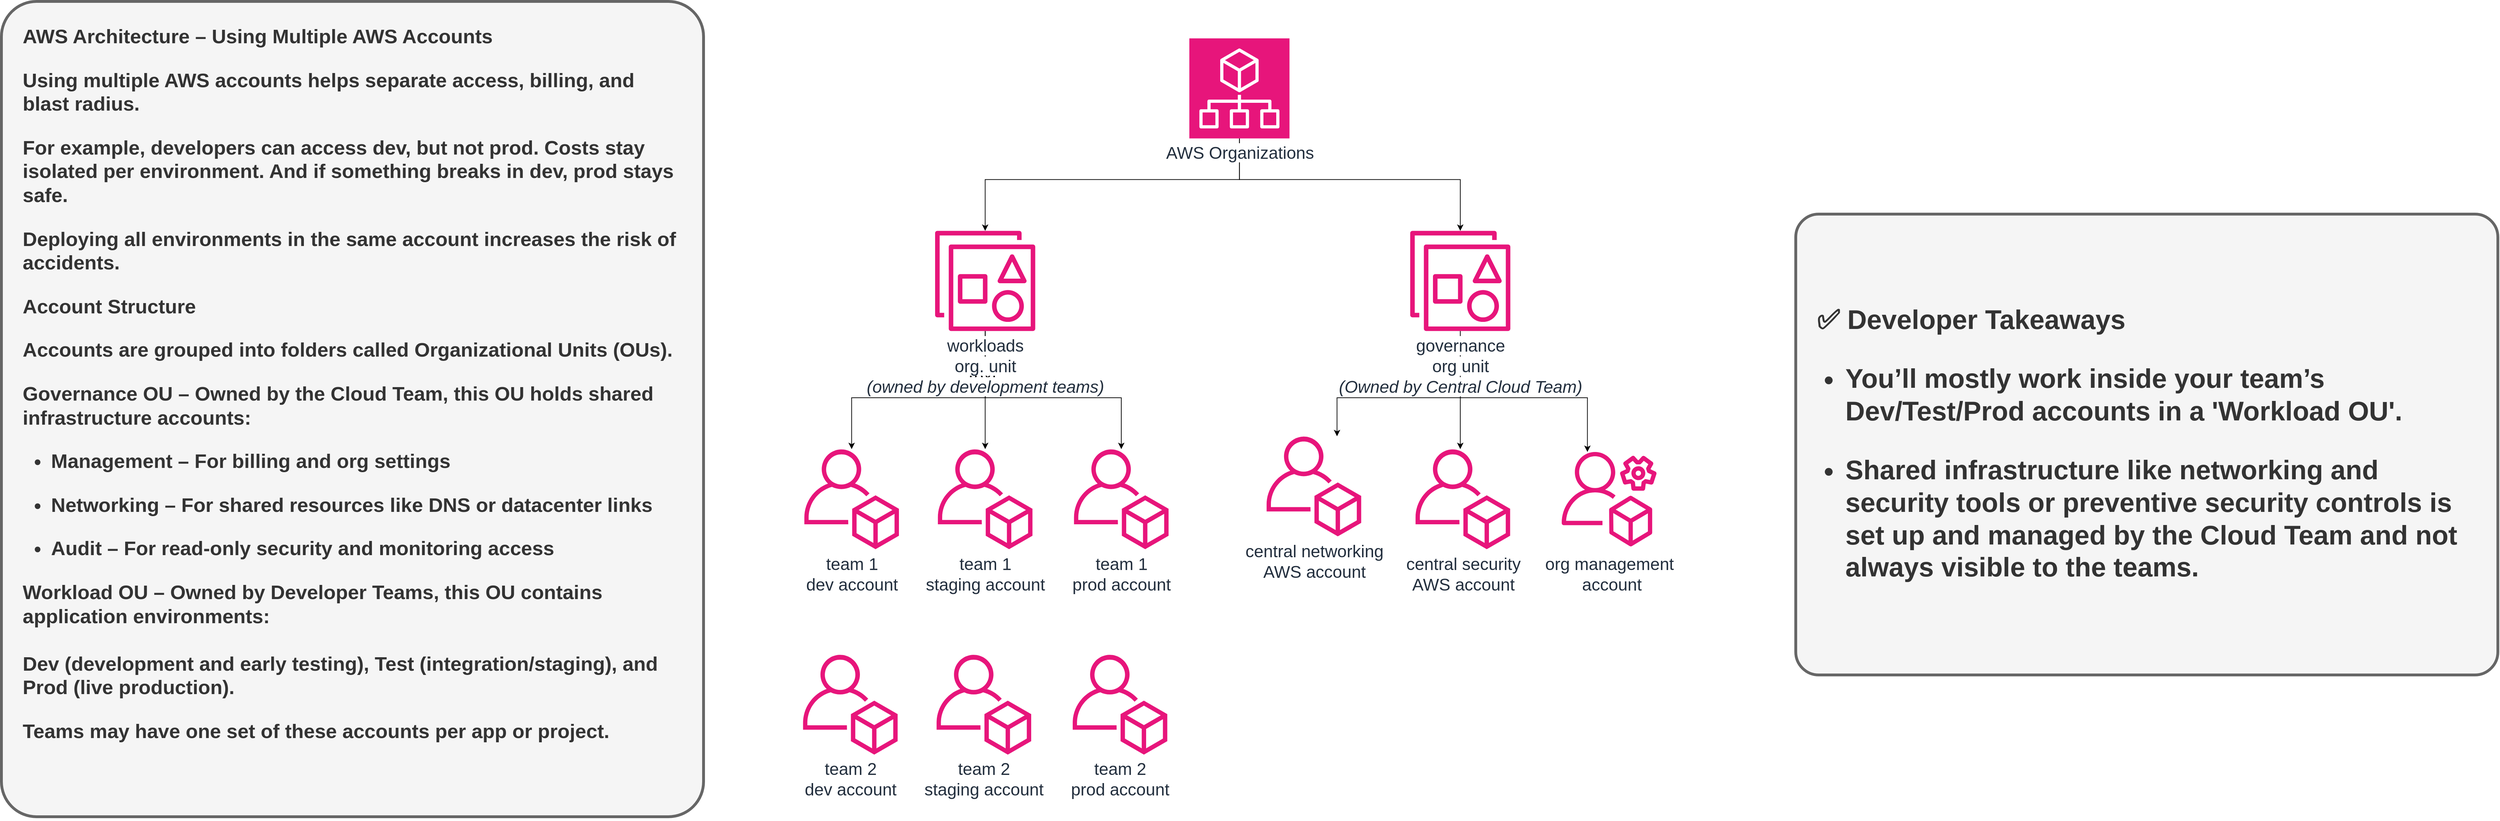 <mxfile version="27.1.3" pages="5">
  <diagram name="account structure" id="85j2dBTdEjeJWVgTCAml">
    <mxGraphModel dx="5101" dy="2826" grid="1" gridSize="10" guides="1" tooltips="1" connect="1" arrows="1" fold="1" page="1" pageScale="1" pageWidth="827" pageHeight="1169" math="0" shadow="0">
      <root>
        <mxCell id="0" />
        <mxCell id="1" parent="0" />
        <mxCell id="MmJuiAPrky_wNMp2KEd6-4" value="&lt;h1 style=&quot;margin-top: 0px;&quot;&gt;&lt;p data-end=&quot;243&quot; data-start=&quot;190&quot;&gt;&lt;strong data-end=&quot;243&quot; data-start=&quot;190&quot;&gt;AWS Architecture – Using Multiple AWS Accounts&lt;/strong&gt;&lt;/p&gt;&lt;p data-end=&quot;334&quot; data-start=&quot;245&quot;&gt;Using multiple AWS accounts helps separate &lt;strong data-end=&quot;298&quot; data-start=&quot;288&quot;&gt;access&lt;/strong&gt;, &lt;strong data-end=&quot;311&quot; data-start=&quot;300&quot;&gt;billing&lt;/strong&gt;, and &lt;strong data-end=&quot;333&quot; data-start=&quot;317&quot;&gt;blast radius&lt;/strong&gt;.&lt;/p&gt;&lt;p data-end=&quot;491&quot; data-start=&quot;336&quot;&gt;For example, developers can access &lt;strong data-end=&quot;378&quot; data-start=&quot;371&quot;&gt;dev&lt;/strong&gt;, but not &lt;strong data-end=&quot;396&quot; data-start=&quot;388&quot;&gt;prod&lt;/strong&gt;. Costs stay isolated per environment. And if something breaks in &lt;strong data-end=&quot;469&quot; data-start=&quot;462&quot;&gt;dev&lt;/strong&gt;, &lt;strong data-end=&quot;479&quot; data-start=&quot;471&quot;&gt;prod&lt;/strong&gt; stays safe.&lt;/p&gt;&lt;p data-end=&quot;572&quot; data-start=&quot;493&quot;&gt;Deploying all environments in the same account increases the risk of accidents.&lt;/p&gt;&lt;p data-end=&quot;604&quot; data-start=&quot;579&quot;&gt;&lt;strong data-end=&quot;604&quot; data-start=&quot;579&quot;&gt;Account Structure&lt;/strong&gt;&lt;/p&gt;&lt;p data-end=&quot;678&quot; data-start=&quot;606&quot;&gt;Accounts are grouped into folders called &lt;strong data-end=&quot;677&quot; data-start=&quot;647&quot;&gt;Organizational Units (OUs)&lt;/strong&gt;.&lt;/p&gt;&lt;p data-end=&quot;774&quot; data-start=&quot;680&quot;&gt;&lt;strong data-end=&quot;697&quot; data-start=&quot;680&quot;&gt;Governance OU&lt;/strong&gt; – Owned by the &lt;strong data-end=&quot;727&quot; data-start=&quot;713&quot;&gt;Cloud Team&lt;/strong&gt;, this OU holds shared infrastructure accounts:&lt;/p&gt;&lt;ul data-end=&quot;954&quot; data-start=&quot;775&quot;&gt;&lt;li data-end=&quot;824&quot; data-start=&quot;775&quot;&gt;&lt;p data-end=&quot;824&quot; data-start=&quot;777&quot;&gt;&lt;strong data-end=&quot;791&quot; data-start=&quot;777&quot;&gt;Management&lt;/strong&gt; – For billing and org settings&lt;/p&gt;&lt;/li&gt;&lt;li data-end=&quot;895&quot; data-start=&quot;825&quot;&gt;&lt;p data-end=&quot;895&quot; data-start=&quot;827&quot;&gt;&lt;strong data-end=&quot;841&quot; data-start=&quot;827&quot;&gt;Networking&lt;/strong&gt; – For shared resources like DNS or datacenter links&lt;/p&gt;&lt;/li&gt;&lt;li data-end=&quot;954&quot; data-start=&quot;896&quot;&gt;&lt;p data-end=&quot;954&quot; data-start=&quot;898&quot;&gt;&lt;strong data-end=&quot;907&quot; data-start=&quot;898&quot;&gt;Audit&lt;/strong&gt; – For read-only security and monitoring access&lt;/p&gt;&lt;/li&gt;&lt;/ul&gt;&lt;p data-end=&quot;1153&quot; data-start=&quot;956&quot;&gt;&lt;strong data-end=&quot;971&quot; data-start=&quot;956&quot;&gt;Workload OU&lt;/strong&gt; – Owned by &lt;strong data-end=&quot;1002&quot; data-start=&quot;983&quot;&gt;Developer Teams&lt;/strong&gt;, this OU contains application environments:&lt;br data-end=&quot;1049&quot; data-start=&quot;1046&quot;&gt;&lt;br&gt;&lt;strong data-end=&quot;1056&quot; data-start=&quot;1049&quot;&gt;Dev&lt;/strong&gt; (development and early testing), &lt;strong data-end=&quot;1098&quot; data-start=&quot;1090&quot;&gt;Test&lt;/strong&gt; (integration/staging), and &lt;strong data-end=&quot;1134&quot; data-start=&quot;1126&quot;&gt;Prod&lt;/strong&gt; (live production).&lt;/p&gt;&lt;p data-end=&quot;1215&quot; data-start=&quot;1155&quot;&gt;Teams may have one set of these accounts per app or project.&lt;/p&gt;&lt;/h1&gt;" style="text;html=1;whiteSpace=wrap;overflow=hidden;rounded=1;fillColor=#f5f5f5;fontColor=#333333;strokeColor=#666666;strokeWidth=4;perimeterSpacing=0;arcSize=5;spacing=0;spacingLeft=30;spacingRight=30;fontSize=14;" parent="1" vertex="1">
          <mxGeometry x="-1790" y="-180" width="990" height="1150" as="geometry" />
        </mxCell>
        <mxCell id="MmJuiAPrky_wNMp2KEd6-6" value="" style="group;fontSize=24;" parent="1" vertex="1" connectable="0">
          <mxGeometry x="-660" y="-127.92" width="1204" height="1010.27" as="geometry" />
        </mxCell>
        <mxCell id="m-992s-pbf9lndgV1Aht-15" style="edgeStyle=orthogonalEdgeStyle;rounded=0;orthogonalLoop=1;jettySize=auto;html=1;fontSize=24;" parent="MmJuiAPrky_wNMp2KEd6-6" source="m-992s-pbf9lndgV1Aht-1" target="m-992s-pbf9lndgV1Aht-8" edge="1">
          <mxGeometry relative="1" as="geometry">
            <Array as="points">
              <mxPoint x="615.579" y="199.157" />
              <mxPoint x="257.095" y="199.157" />
            </Array>
          </mxGeometry>
        </mxCell>
        <mxCell id="m-992s-pbf9lndgV1Aht-16" style="edgeStyle=orthogonalEdgeStyle;rounded=0;orthogonalLoop=1;jettySize=auto;html=1;fontSize=24;" parent="MmJuiAPrky_wNMp2KEd6-6" source="m-992s-pbf9lndgV1Aht-1" target="m-992s-pbf9lndgV1Aht-7" edge="1">
          <mxGeometry relative="1" as="geometry">
            <Array as="points">
              <mxPoint x="615.579" y="199.157" />
              <mxPoint x="926.989" y="199.157" />
            </Array>
          </mxGeometry>
        </mxCell>
        <mxCell id="m-992s-pbf9lndgV1Aht-1" value="&lt;span style=&quot;background-color: light-dark(#ffffff, var(--ge-dark-color, #121212));&quot;&gt;AWS Organizations&lt;/span&gt;" style="sketch=0;points=[[0,0,0],[0.25,0,0],[0.5,0,0],[0.75,0,0],[1,0,0],[0,1,0],[0.25,1,0],[0.5,1,0],[0.75,1,0],[1,1,0],[0,0.25,0],[0,0.5,0],[0,0.75,0],[1,0.25,0],[1,0.5,0],[1,0.75,0]];points=[[0,0,0],[0.25,0,0],[0.5,0,0],[0.75,0,0],[1,0,0],[0,1,0],[0.25,1,0],[0.5,1,0],[0.75,1,0],[1,1,0],[0,0.25,0],[0,0.5,0],[0,0.75,0],[1,0.25,0],[1,0.5,0],[1,0.75,0]];outlineConnect=0;fontColor=#232F3E;fillColor=#E7157B;strokeColor=#ffffff;dashed=0;verticalLabelPosition=bottom;verticalAlign=top;align=center;html=1;fontSize=24;fontStyle=0;aspect=fixed;shape=mxgraph.aws4.resourceIcon;resIcon=mxgraph.aws4.organizations;" parent="MmJuiAPrky_wNMp2KEd6-6" vertex="1">
          <mxGeometry x="544.968" width="141.22" height="141.22" as="geometry" />
        </mxCell>
        <mxCell id="m-992s-pbf9lndgV1Aht-2" value="team 1&lt;br&gt;dev account" style="sketch=0;outlineConnect=0;fontColor=#232F3E;gradientColor=none;fillColor=#E7157B;strokeColor=none;dashed=0;verticalLabelPosition=bottom;verticalAlign=top;align=center;html=1;fontSize=24;fontStyle=0;aspect=fixed;pointerEvents=1;shape=mxgraph.aws4.organizations_account;" parent="MmJuiAPrky_wNMp2KEd6-6" vertex="1">
          <mxGeometry x="1.811" y="579.366" width="133.978" height="141.22" as="geometry" />
        </mxCell>
        <mxCell id="m-992s-pbf9lndgV1Aht-20" style="edgeStyle=orthogonalEdgeStyle;rounded=0;orthogonalLoop=1;jettySize=auto;html=1;fontSize=24;" parent="MmJuiAPrky_wNMp2KEd6-6" source="m-992s-pbf9lndgV1Aht-7" target="m-992s-pbf9lndgV1Aht-10" edge="1">
          <mxGeometry relative="1" as="geometry">
            <Array as="points">
              <mxPoint x="926.989" y="506.946" />
              <mxPoint x="753.179" y="506.946" />
            </Array>
          </mxGeometry>
        </mxCell>
        <mxCell id="m-992s-pbf9lndgV1Aht-21" style="edgeStyle=orthogonalEdgeStyle;rounded=0;orthogonalLoop=1;jettySize=auto;html=1;fontSize=24;" parent="MmJuiAPrky_wNMp2KEd6-6" source="m-992s-pbf9lndgV1Aht-7" target="m-992s-pbf9lndgV1Aht-11" edge="1">
          <mxGeometry relative="1" as="geometry">
            <Array as="points">
              <mxPoint x="926.989" y="579.366" />
              <mxPoint x="926.989" y="579.366" />
            </Array>
          </mxGeometry>
        </mxCell>
        <mxCell id="m-992s-pbf9lndgV1Aht-24" style="edgeStyle=orthogonalEdgeStyle;rounded=0;orthogonalLoop=1;jettySize=auto;html=1;fontSize=24;" parent="MmJuiAPrky_wNMp2KEd6-6" source="m-992s-pbf9lndgV1Aht-7" target="m-992s-pbf9lndgV1Aht-23" edge="1">
          <mxGeometry relative="1" as="geometry">
            <Array as="points">
              <mxPoint x="926.989" y="506.946" />
              <mxPoint x="1106.232" y="506.946" />
            </Array>
          </mxGeometry>
        </mxCell>
        <mxCell id="m-992s-pbf9lndgV1Aht-7" value="&lt;span style=&quot;background-color: light-dark(#ffffff, var(--ge-dark-color, #121212));&quot;&gt;governance&lt;br&gt;org unit &lt;br&gt;&lt;i&gt;(Owned by Central Cloud Team)&lt;/i&gt;&lt;/span&gt;" style="sketch=0;outlineConnect=0;fontColor=#232F3E;gradientColor=none;fillColor=#E7157B;strokeColor=none;dashed=0;verticalLabelPosition=bottom;verticalAlign=top;align=center;html=1;fontSize=24;fontStyle=0;aspect=fixed;pointerEvents=1;shape=mxgraph.aws4.organizations_organizational_unit2;" parent="MmJuiAPrky_wNMp2KEd6-6" vertex="1">
          <mxGeometry x="856.379" y="271.578" width="141.22" height="141.22" as="geometry" />
        </mxCell>
        <mxCell id="m-992s-pbf9lndgV1Aht-17" style="edgeStyle=orthogonalEdgeStyle;rounded=0;orthogonalLoop=1;jettySize=auto;html=1;fontSize=24;" parent="MmJuiAPrky_wNMp2KEd6-6" source="m-992s-pbf9lndgV1Aht-8" target="m-992s-pbf9lndgV1Aht-2" edge="1">
          <mxGeometry relative="1" as="geometry">
            <Array as="points">
              <mxPoint x="257.095" y="506.946" />
              <mxPoint x="68.8" y="506.946" />
            </Array>
          </mxGeometry>
        </mxCell>
        <mxCell id="m-992s-pbf9lndgV1Aht-18" style="edgeStyle=orthogonalEdgeStyle;rounded=0;orthogonalLoop=1;jettySize=auto;html=1;fontSize=24;" parent="MmJuiAPrky_wNMp2KEd6-6" source="m-992s-pbf9lndgV1Aht-8" target="m-992s-pbf9lndgV1Aht-13" edge="1">
          <mxGeometry relative="1" as="geometry" />
        </mxCell>
        <mxCell id="m-992s-pbf9lndgV1Aht-19" style="edgeStyle=orthogonalEdgeStyle;rounded=0;orthogonalLoop=1;jettySize=auto;html=1;fontSize=24;" parent="MmJuiAPrky_wNMp2KEd6-6" source="m-992s-pbf9lndgV1Aht-8" target="m-992s-pbf9lndgV1Aht-14" edge="1">
          <mxGeometry relative="1" as="geometry">
            <Array as="points">
              <mxPoint x="257.095" y="506.946" />
              <mxPoint x="449.011" y="506.946" />
            </Array>
          </mxGeometry>
        </mxCell>
        <mxCell id="MmJuiAPrky_wNMp2KEd6-5" value="Text" style="edgeLabel;html=1;align=center;verticalAlign=middle;resizable=0;points=[];fontSize=24;" parent="m-992s-pbf9lndgV1Aht-19" vertex="1" connectable="0">
          <mxGeometry x="-0.638" y="-6" relative="1" as="geometry">
            <mxPoint as="offset" />
          </mxGeometry>
        </mxCell>
        <mxCell id="m-992s-pbf9lndgV1Aht-8" value="&lt;span style=&quot;background-color: light-dark(#ffffff, var(--ge-dark-color, #121212));&quot;&gt;workloads &lt;br&gt;org. unit&lt;br&gt;&lt;i&gt;(owned by development teams)&lt;/i&gt;&lt;/span&gt;" style="sketch=0;outlineConnect=0;fontColor=#232F3E;gradientColor=none;fillColor=#E7157B;strokeColor=none;dashed=0;verticalLabelPosition=bottom;verticalAlign=top;align=center;html=1;fontSize=24;fontStyle=0;aspect=fixed;pointerEvents=1;shape=mxgraph.aws4.organizations_organizational_unit2;" parent="MmJuiAPrky_wNMp2KEd6-6" vertex="1">
          <mxGeometry x="186.484" y="271.578" width="141.22" height="141.22" as="geometry" />
        </mxCell>
        <mxCell id="m-992s-pbf9lndgV1Aht-10" value="central networking &lt;br&gt;AWS account" style="sketch=0;outlineConnect=0;fontColor=#232F3E;gradientColor=none;fillColor=#E7157B;strokeColor=none;dashed=0;verticalLabelPosition=bottom;verticalAlign=top;align=center;html=1;fontSize=24;fontStyle=0;aspect=fixed;pointerEvents=1;shape=mxgraph.aws4.organizations_account;" parent="MmJuiAPrky_wNMp2KEd6-6" vertex="1">
          <mxGeometry x="653.6" y="561.261" width="133.978" height="141.22" as="geometry" />
        </mxCell>
        <mxCell id="m-992s-pbf9lndgV1Aht-11" value="central security &lt;br&gt;AWS account" style="sketch=0;outlineConnect=0;fontColor=#232F3E;gradientColor=none;fillColor=#E7157B;strokeColor=none;dashed=0;verticalLabelPosition=bottom;verticalAlign=top;align=center;html=1;fontSize=24;fontStyle=0;aspect=fixed;pointerEvents=1;shape=mxgraph.aws4.organizations_account;" parent="MmJuiAPrky_wNMp2KEd6-6" vertex="1">
          <mxGeometry x="863.621" y="579.366" width="133.978" height="141.22" as="geometry" />
        </mxCell>
        <mxCell id="m-992s-pbf9lndgV1Aht-13" value="team 1&lt;br&gt;staging account" style="sketch=0;outlineConnect=0;fontColor=#232F3E;gradientColor=none;fillColor=#E7157B;strokeColor=none;dashed=0;verticalLabelPosition=bottom;verticalAlign=top;align=center;html=1;fontSize=24;fontStyle=0;aspect=fixed;pointerEvents=1;shape=mxgraph.aws4.organizations_account;" parent="MmJuiAPrky_wNMp2KEd6-6" vertex="1">
          <mxGeometry x="190.105" y="579.366" width="133.978" height="141.22" as="geometry" />
        </mxCell>
        <mxCell id="m-992s-pbf9lndgV1Aht-14" value="team 1&lt;br&gt;prod account" style="sketch=0;outlineConnect=0;fontColor=#232F3E;gradientColor=none;fillColor=#E7157B;strokeColor=none;dashed=0;verticalLabelPosition=bottom;verticalAlign=top;align=center;html=1;fontSize=24;fontStyle=0;aspect=fixed;pointerEvents=1;shape=mxgraph.aws4.organizations_account;" parent="MmJuiAPrky_wNMp2KEd6-6" vertex="1">
          <mxGeometry x="382.021" y="579.366" width="133.978" height="141.22" as="geometry" />
        </mxCell>
        <mxCell id="m-992s-pbf9lndgV1Aht-23" value="org management&lt;br&gt;&amp;nbsp;account" style="sketch=0;outlineConnect=0;fontColor=#232F3E;gradientColor=none;fillColor=#E7157B;strokeColor=none;dashed=0;verticalLabelPosition=bottom;verticalAlign=top;align=center;html=1;fontSize=24;fontStyle=0;aspect=fixed;pointerEvents=1;shape=mxgraph.aws4.organizations_management_account;" parent="MmJuiAPrky_wNMp2KEd6-6" vertex="1">
          <mxGeometry x="1070.021" y="579.366" width="133.978" height="141.22" as="geometry" />
        </mxCell>
        <mxCell id="MmJuiAPrky_wNMp2KEd6-1" value="team 2&lt;br&gt;dev account" style="sketch=0;outlineConnect=0;fontColor=#232F3E;gradientColor=none;fillColor=#E7157B;strokeColor=none;dashed=0;verticalLabelPosition=bottom;verticalAlign=top;align=center;html=1;fontSize=24;fontStyle=0;aspect=fixed;pointerEvents=1;shape=mxgraph.aws4.organizations_account;" parent="MmJuiAPrky_wNMp2KEd6-6" vertex="1">
          <mxGeometry y="869.049" width="133.978" height="141.22" as="geometry" />
        </mxCell>
        <mxCell id="MmJuiAPrky_wNMp2KEd6-2" value="team 2&lt;br&gt;staging account" style="sketch=0;outlineConnect=0;fontColor=#232F3E;gradientColor=none;fillColor=#E7157B;strokeColor=none;dashed=0;verticalLabelPosition=bottom;verticalAlign=top;align=center;html=1;fontSize=24;fontStyle=0;aspect=fixed;pointerEvents=1;shape=mxgraph.aws4.organizations_account;" parent="MmJuiAPrky_wNMp2KEd6-6" vertex="1">
          <mxGeometry x="188.295" y="869.049" width="133.978" height="141.22" as="geometry" />
        </mxCell>
        <mxCell id="MmJuiAPrky_wNMp2KEd6-3" value="team 2&lt;br&gt;prod account" style="sketch=0;outlineConnect=0;fontColor=#232F3E;gradientColor=none;fillColor=#E7157B;strokeColor=none;dashed=0;verticalLabelPosition=bottom;verticalAlign=top;align=center;html=1;fontSize=24;fontStyle=0;aspect=fixed;pointerEvents=1;shape=mxgraph.aws4.organizations_account;" parent="MmJuiAPrky_wNMp2KEd6-6" vertex="1">
          <mxGeometry x="380.211" y="869.049" width="133.978" height="141.22" as="geometry" />
        </mxCell>
        <mxCell id="MmJuiAPrky_wNMp2KEd6-9" value="&lt;h1 style=&quot;margin-top: 0px;&quot;&gt;&lt;p&gt;&lt;br&gt;&lt;/p&gt;&lt;p&gt;&lt;strong&gt;✅ Developer Takeaways&lt;/strong&gt;&lt;/p&gt;&lt;ul&gt;&lt;li&gt;&lt;p&gt;You’ll mostly work inside your &lt;strong&gt;team’s Dev/Test/Prod accounts&lt;/strong&gt; in a &#39;Workload OU&#39;.&lt;/p&gt;&lt;/li&gt;&lt;li&gt;&lt;p&gt;Shared infrastructure like networking and security tools or preventive security controls is &lt;strong&gt;set up and managed by the Cloud Team &lt;/strong&gt;and not always visible to the teams.&lt;/p&gt;&lt;/li&gt;&lt;/ul&gt;&lt;/h1&gt;" style="text;html=1;whiteSpace=wrap;overflow=hidden;rounded=1;fillColor=#f5f5f5;fontColor=#333333;strokeColor=#666666;strokeWidth=4;perimeterSpacing=0;arcSize=5;spacing=0;spacingLeft=30;spacingRight=30;fontSize=19;" parent="1" vertex="1">
          <mxGeometry x="740" y="120" width="990" height="650" as="geometry" />
        </mxCell>
      </root>
    </mxGraphModel>
  </diagram>
  <diagram id="FUGytdyZ8HRWzfljV8M1" name="account baselining">
    <mxGraphModel dx="4274" dy="1657" grid="1" gridSize="10" guides="1" tooltips="1" connect="1" arrows="1" fold="1" page="1" pageScale="1" pageWidth="827" pageHeight="1169" math="0" shadow="0">
      <root>
        <mxCell id="0" />
        <mxCell id="1" parent="0" />
        <mxCell id="lpA3bPfUD1DCDSc6YLWP-1" value="&lt;font style=&quot;font-size: 26px;&quot;&gt;&lt;b&gt;AWS Account&lt;/b&gt;&lt;/font&gt;" style="points=[[0,0],[0.25,0],[0.5,0],[0.75,0],[1,0],[1,0.25],[1,0.5],[1,0.75],[1,1],[0.75,1],[0.5,1],[0.25,1],[0,1],[0,0.75],[0,0.5],[0,0.25]];outlineConnect=0;gradientColor=none;html=1;whiteSpace=wrap;fontSize=12;fontStyle=0;container=1;pointerEvents=0;collapsible=0;recursiveResize=0;shape=mxgraph.aws4.group;grIcon=mxgraph.aws4.group_account;strokeColor=#CD2264;fillColor=none;verticalAlign=top;align=left;spacingLeft=30;fontColor=#CD2264;dashed=0;" parent="1" vertex="1">
          <mxGeometry x="-190" y="240" width="720" height="860" as="geometry" />
        </mxCell>
        <mxCell id="lpA3bPfUD1DCDSc6YLWP-4" value="AWS config &lt;br&gt;aggregator" style="sketch=0;points=[[0,0,0],[0.25,0,0],[0.5,0,0],[0.75,0,0],[1,0,0],[0,1,0],[0.25,1,0],[0.5,1,0],[0.75,1,0],[1,1,0],[0,0.25,0],[0,0.5,0],[0,0.75,0],[1,0.25,0],[1,0.5,0],[1,0.75,0]];points=[[0,0,0],[0.25,0,0],[0.5,0,0],[0.75,0,0],[1,0,0],[0,1,0],[0.25,1,0],[0.5,1,0],[0.75,1,0],[1,1,0],[0,0.25,0],[0,0.5,0],[0,0.75,0],[1,0.25,0],[1,0.5,0],[1,0.75,0]];outlineConnect=0;fontColor=#232F3E;fillColor=#E7157B;strokeColor=#ffffff;dashed=0;verticalLabelPosition=bottom;verticalAlign=top;align=center;html=1;fontSize=12;fontStyle=0;aspect=fixed;shape=mxgraph.aws4.resourceIcon;resIcon=mxgraph.aws4.config;" parent="lpA3bPfUD1DCDSc6YLWP-1" vertex="1">
          <mxGeometry x="200" y="120" width="78" height="78" as="geometry" />
        </mxCell>
        <mxCell id="lpA3bPfUD1DCDSc6YLWP-6" value="AWS config &lt;br&gt;rules" style="sketch=0;points=[[0,0,0],[0.25,0,0],[0.5,0,0],[0.75,0,0],[1,0,0],[0,1,0],[0.25,1,0],[0.5,1,0],[0.75,1,0],[1,1,0],[0,0.25,0],[0,0.5,0],[0,0.75,0],[1,0.25,0],[1,0.5,0],[1,0.75,0]];points=[[0,0,0],[0.25,0,0],[0.5,0,0],[0.75,0,0],[1,0,0],[0,1,0],[0.25,1,0],[0.5,1,0],[0.75,1,0],[1,1,0],[0,0.25,0],[0,0.5,0],[0,0.75,0],[1,0.25,0],[1,0.5,0],[1,0.75,0]];outlineConnect=0;fontColor=#232F3E;fillColor=#E7157B;strokeColor=#ffffff;dashed=0;verticalLabelPosition=bottom;verticalAlign=top;align=center;html=1;fontSize=12;fontStyle=0;aspect=fixed;shape=mxgraph.aws4.resourceIcon;resIcon=mxgraph.aws4.config;" parent="lpA3bPfUD1DCDSc6YLWP-1" vertex="1">
          <mxGeometry x="200" y="250" width="78" height="78" as="geometry" />
        </mxCell>
        <mxCell id="lpA3bPfUD1DCDSc6YLWP-7" value="AWS Security Hub" style="sketch=0;points=[[0,0,0],[0.25,0,0],[0.5,0,0],[0.75,0,0],[1,0,0],[0,1,0],[0.25,1,0],[0.5,1,0],[0.75,1,0],[1,1,0],[0,0.25,0],[0,0.5,0],[0,0.75,0],[1,0.25,0],[1,0.5,0],[1,0.75,0]];outlineConnect=0;fontColor=#232F3E;fillColor=#DD344C;strokeColor=#ffffff;dashed=0;verticalLabelPosition=bottom;verticalAlign=top;align=center;html=1;fontSize=12;fontStyle=0;aspect=fixed;shape=mxgraph.aws4.resourceIcon;resIcon=mxgraph.aws4.security_hub;" parent="lpA3bPfUD1DCDSc6YLWP-1" vertex="1">
          <mxGeometry x="200" y="380" width="78" height="78" as="geometry" />
        </mxCell>
        <mxCell id="lpA3bPfUD1DCDSc6YLWP-8" value="AWS SNS&lt;br&gt;- Topic for notifications" style="sketch=0;points=[[0,0,0],[0.25,0,0],[0.5,0,0],[0.75,0,0],[1,0,0],[0,1,0],[0.25,1,0],[0.5,1,0],[0.75,1,0],[1,1,0],[0,0.25,0],[0,0.5,0],[0,0.75,0],[1,0.25,0],[1,0.5,0],[1,0.75,0]];outlineConnect=0;fontColor=#232F3E;fillColor=#E7157B;strokeColor=#ffffff;dashed=0;verticalLabelPosition=bottom;verticalAlign=top;align=center;html=1;fontSize=12;fontStyle=0;aspect=fixed;shape=mxgraph.aws4.resourceIcon;resIcon=mxgraph.aws4.sns;" parent="lpA3bPfUD1DCDSc6YLWP-1" vertex="1">
          <mxGeometry x="200" y="513" width="78" height="78" as="geometry" />
        </mxCell>
        <mxCell id="lpA3bPfUD1DCDSc6YLWP-14" value="" style="group;fontStyle=4" parent="lpA3bPfUD1DCDSc6YLWP-1" vertex="1" connectable="0">
          <mxGeometry x="370" y="120" width="79" height="431" as="geometry" />
        </mxCell>
        <mxCell id="lpA3bPfUD1DCDSc6YLWP-9" value="AWS Budgets" style="sketch=0;points=[[0,0,0],[0.25,0,0],[0.5,0,0],[0.75,0,0],[1,0,0],[0,1,0],[0.25,1,0],[0.5,1,0],[0.75,1,0],[1,1,0],[0,0.25,0],[0,0.5,0],[0,0.75,0],[1,0.25,0],[1,0.5,0],[1,0.75,0]];outlineConnect=0;fontColor=#232F3E;fillColor=#7AA116;strokeColor=#ffffff;dashed=0;verticalLabelPosition=bottom;verticalAlign=top;align=center;html=1;fontSize=12;fontStyle=0;aspect=fixed;shape=mxgraph.aws4.resourceIcon;resIcon=mxgraph.aws4.budgets_2;" parent="lpA3bPfUD1DCDSc6YLWP-14" vertex="1">
          <mxGeometry x="1" y="130" width="78" height="78" as="geometry" />
        </mxCell>
        <mxCell id="lpA3bPfUD1DCDSc6YLWP-10" value="AWS Cost Explorer" style="sketch=0;points=[[0,0,0],[0.25,0,0],[0.5,0,0],[0.75,0,0],[1,0,0],[0,1,0],[0.25,1,0],[0.5,1,0],[0.75,1,0],[1,1,0],[0,0.25,0],[0,0.5,0],[0,0.75,0],[1,0.25,0],[1,0.5,0],[1,0.75,0]];outlineConnect=0;fontColor=#232F3E;fillColor=#7AA116;strokeColor=#ffffff;dashed=0;verticalLabelPosition=bottom;verticalAlign=top;align=center;html=1;fontSize=12;fontStyle=0;aspect=fixed;shape=mxgraph.aws4.resourceIcon;resIcon=mxgraph.aws4.cost_explorer;" parent="lpA3bPfUD1DCDSc6YLWP-14" vertex="1">
          <mxGeometry width="78" height="78" as="geometry" />
        </mxCell>
        <mxCell id="lpA3bPfUD1DCDSc6YLWP-11" value="AWS CloudTrail" style="sketch=0;points=[[0,0,0],[0.25,0,0],[0.5,0,0],[0.75,0,0],[1,0,0],[0,1,0],[0.25,1,0],[0.5,1,0],[0.75,1,0],[1,1,0],[0,0.25,0],[0,0.5,0],[0,0.75,0],[1,0.25,0],[1,0.5,0],[1,0.75,0]];points=[[0,0,0],[0.25,0,0],[0.5,0,0],[0.75,0,0],[1,0,0],[0,1,0],[0.25,1,0],[0.5,1,0],[0.75,1,0],[1,1,0],[0,0.25,0],[0,0.5,0],[0,0.75,0],[1,0.25,0],[1,0.5,0],[1,0.75,0]];outlineConnect=0;fontColor=#232F3E;fillColor=#E7157B;strokeColor=#ffffff;dashed=0;verticalLabelPosition=bottom;verticalAlign=top;align=center;html=1;fontSize=12;fontStyle=0;aspect=fixed;shape=mxgraph.aws4.resourceIcon;resIcon=mxgraph.aws4.cloudtrail;" parent="lpA3bPfUD1DCDSc6YLWP-14" vertex="1">
          <mxGeometry y="260" width="78" height="78" as="geometry" />
        </mxCell>
        <mxCell id="lpA3bPfUD1DCDSc6YLWP-12" value="Networking&lt;br&gt;AWS VPC&lt;br&gt;AWS Route53 (DNS)&lt;br&gt;AWS Transit Gateway &lt;br&gt;(connect to on-prem)" style="sketch=0;points=[[0,0,0],[0.25,0,0],[0.5,0,0],[0.75,0,0],[1,0,0],[0,1,0],[0.25,1,0],[0.5,1,0],[0.75,1,0],[1,1,0],[0,0.25,0],[0,0.5,0],[0,0.75,0],[1,0.25,0],[1,0.5,0],[1,0.75,0]];outlineConnect=0;fontColor=#232F3E;fillColor=#8C4FFF;strokeColor=#ffffff;dashed=0;verticalLabelPosition=bottom;verticalAlign=top;align=center;html=1;fontSize=12;fontStyle=0;aspect=fixed;shape=mxgraph.aws4.resourceIcon;resIcon=mxgraph.aws4.vpc;" parent="lpA3bPfUD1DCDSc6YLWP-1" vertex="1">
          <mxGeometry x="370" y="520" width="78" height="78" as="geometry" />
        </mxCell>
        <mxCell id="lpA3bPfUD1DCDSc6YLWP-19" value="&lt;font style=&quot;font-size: 29px;&quot;&gt;&lt;b&gt;baseline resources&lt;/b&gt;&lt;/font&gt;" style="fillColor=none;strokeColor=#5A6C86;verticalAlign=top;fontStyle=0;fontColor=#5A6C86;whiteSpace=wrap;html=1;" parent="lpA3bPfUD1DCDSc6YLWP-1" vertex="1">
          <mxGeometry x="160" y="70" width="360" height="616" as="geometry" />
        </mxCell>
        <mxCell id="lpA3bPfUD1DCDSc6YLWP-20" value="" style="group;" parent="lpA3bPfUD1DCDSc6YLWP-1" vertex="1" connectable="0">
          <mxGeometry x="150" y="730" width="400" height="130" as="geometry" />
        </mxCell>
        <mxCell id="lpA3bPfUD1DCDSc6YLWP-15" value="&lt;font style=&quot;font-size: 25px;&quot;&gt;&lt;b&gt;your actual workload resources&lt;/b&gt;&lt;/font&gt;" style="fillColor=none;strokeColor=default;verticalAlign=top;fontStyle=0;fontColor=#5A6C86;whiteSpace=wrap;html=1;opacity=50;" parent="lpA3bPfUD1DCDSc6YLWP-20" vertex="1">
          <mxGeometry width="400" height="130" as="geometry" />
        </mxCell>
        <mxCell id="lpA3bPfUD1DCDSc6YLWP-16" value="" style="sketch=0;points=[[0,0,0],[0.25,0,0],[0.5,0,0],[0.75,0,0],[1,0,0],[0,1,0],[0.25,1,0],[0.5,1,0],[0.75,1,0],[1,1,0],[0,0.25,0],[0,0.5,0],[0,0.75,0],[1,0.25,0],[1,0.5,0],[1,0.75,0]];outlineConnect=0;fontColor=#232F3E;fillColor=#ED7100;strokeColor=#ffffff;dashed=0;verticalLabelPosition=bottom;verticalAlign=top;align=center;html=1;fontSize=12;fontStyle=0;aspect=fixed;shape=mxgraph.aws4.resourceIcon;resIcon=mxgraph.aws4.lambda;opacity=50;" parent="lpA3bPfUD1DCDSc6YLWP-20" vertex="1">
          <mxGeometry x="11.111" y="40" width="78" height="78" as="geometry" />
        </mxCell>
        <mxCell id="lpA3bPfUD1DCDSc6YLWP-17" value="" style="sketch=0;points=[[0,0,0],[0.25,0,0],[0.5,0,0],[0.75,0,0],[1,0,0],[0,1,0],[0.25,1,0],[0.5,1,0],[0.75,1,0],[1,1,0],[0,0.25,0],[0,0.5,0],[0,0.75,0],[1,0.25,0],[1,0.5,0],[1,0.75,0]];outlineConnect=0;fontColor=#232F3E;fillColor=#ED7100;strokeColor=#ffffff;dashed=0;verticalLabelPosition=bottom;verticalAlign=top;align=center;html=1;fontSize=12;fontStyle=0;aspect=fixed;shape=mxgraph.aws4.resourceIcon;resIcon=mxgraph.aws4.ec2;opacity=50;" parent="lpA3bPfUD1DCDSc6YLWP-20" vertex="1">
          <mxGeometry x="288.889" y="40" width="78" height="78" as="geometry" />
        </mxCell>
        <mxCell id="lpA3bPfUD1DCDSc6YLWP-18" value="" style="sketch=0;points=[[0,0,0],[0.25,0,0],[0.5,0,0],[0.75,0,0],[1,0,0],[0,1,0],[0.25,1,0],[0.5,1,0],[0.75,1,0],[1,1,0],[0,0.25,0],[0,0.5,0],[0,0.75,0],[1,0.25,0],[1,0.5,0],[1,0.75,0]];outlineConnect=0;fontColor=#232F3E;fillColor=#C925D1;strokeColor=#ffffff;dashed=0;verticalLabelPosition=bottom;verticalAlign=top;align=center;html=1;fontSize=12;fontStyle=0;aspect=fixed;shape=mxgraph.aws4.resourceIcon;resIcon=mxgraph.aws4.rds;opacity=50;" parent="lpA3bPfUD1DCDSc6YLWP-20" vertex="1">
          <mxGeometry x="144.444" y="40" width="78" height="78" as="geometry" />
        </mxCell>
        <mxCell id="lpA3bPfUD1DCDSc6YLWP-3" value="&lt;h1 style=&quot;margin-top: 0px;&quot;&gt;Baselining AWS accounts&lt;/h1&gt;&lt;h1 style=&quot;margin-top: 0px;&quot;&gt;&lt;span style=&quot;font-weight: normal;&quot;&gt;Accounts are filled with baseline resources to avoid chaos. A baseline ensures that every AWS account—whether for dev or prod—has a standard set of security, logging, and budget tools from day one. This prevents surprises, helps with troubleshooting, and keeps you out of trouble with auditors or the cloud team.&lt;/span&gt;&lt;/h1&gt;&lt;h1 style=&quot;margin-top: 0px;&quot;&gt;&lt;span style=&quot;font-weight: normal;&quot;&gt;Without a baseline, you&#39;d have to set up logging, cost alerts, and security checks manually. Worse, something might go unnoticed—like a public S3 bucket or a $10k mistake.&lt;/span&gt;&lt;/h1&gt;&lt;h1 style=&quot;margin-top: 0px;&quot;&gt;What’s in a typical baseline?&lt;/h1&gt;&lt;h1 style=&quot;margin-top: 0px;&quot;&gt;&lt;span style=&quot;font-weight: normal;&quot;&gt;Almost all orgs apply these services automatically when an account is created:&lt;/span&gt;&lt;/h1&gt;&lt;h1 style=&quot;margin-top: 0px;&quot;&gt;&lt;ul&gt;&lt;li&gt;&lt;span style=&quot;font-weight: normal;&quot;&gt;AWS Config Aggregator – Lets the cloud team see how resources (like EC2 or S3 Buckets) change over time across all accounts, so they can spot issues or help troubleshoot.&lt;/span&gt;&lt;/li&gt;&lt;li&gt;&lt;span style=&quot;font-weight: normal;&quot;&gt;AWS Config Rules – Set rule-based alerts when resources are not configured correctly (e.g. EBS Volume without encryption).&lt;/span&gt;&lt;/li&gt;&lt;li&gt;&lt;span style=&quot;font-weight: normal;&quot;&gt;Security Hub – Shows a security score and findings based on AWS best practices (e.g. don&#39;t give full Admin Access to AWS resources)&lt;/span&gt;&lt;/li&gt;&lt;li&gt;&lt;span style=&quot;font-weight: normal;&quot;&gt;GuardDuty – Detects threats like unusual API calls or port scanning.&lt;/span&gt;&lt;/li&gt;&lt;li&gt;&lt;span style=&quot;font-weight: normal;&quot;&gt;CloudTrail – Logs all API activity in the account (who did what, when).&lt;/span&gt;&lt;/li&gt;&lt;li&gt;&lt;span style=&quot;font-weight: normal;&quot;&gt;Budgets &amp;amp; Cost Anomalies – Sends alerts if costs spike unexpectedly.&lt;/span&gt;&lt;/li&gt;&lt;li&gt;&lt;span style=&quot;font-weight: normal;&quot;&gt;SNS Topics for Alerts – Centralized alerting pipeline (e.g. connects to Slack/email when an alert occurs).&lt;/span&gt;&lt;/li&gt;&lt;li&gt;&lt;span style=&quot;font-weight: normal;&quot;&gt;(Optional) Networking infrastructure – For standardized, or centralized networking. Sometimes left to developers.&lt;/span&gt;&lt;/li&gt;&lt;/ul&gt;&lt;/h1&gt;&lt;h1 style=&quot;margin-top: 0px;&quot;&gt;&lt;span style=&quot;font-weight: normal;&quot;&gt;The cloud team usually maintains such infra, and typically much more (firewall rules etc.) this so you can focus on building.&lt;/span&gt;&lt;/h1&gt;&lt;h1 style=&quot;margin-top: 0px;&quot;&gt;&lt;br&gt;&lt;/h1&gt;" style="text;html=1;whiteSpace=wrap;overflow=hidden;rounded=1;fillColor=#f5f5f5;fontColor=#333333;strokeColor=#666666;arcSize=8;spacingLeft=30;spacingBottom=30;container=1;spacingTop=30;spacingRight=10;" parent="1" vertex="1">
          <mxGeometry x="-950" y="100" width="700" height="1210" as="geometry" />
        </mxCell>
        <mxCell id="lpA3bPfUD1DCDSc6YLWP-13" value="&lt;h1 style=&quot;forced-color-adjust: none; margin-top: 0px;&quot;&gt;✅ Developer Takeaway&lt;/h1&gt;&lt;h1 style=&quot;forced-color-adjust: none; margin-top: 0px;&quot;&gt;&lt;span style=&quot;forced-color-adjust: none; font-weight: normal;&quot;&gt;You don’t need to set these up yourself, but you need to learn to use them! The cloud team is watching what happens in your account, but it is YOUR responsibility when a security finding happens to act on it, and know where to find the correct information.&amp;nbsp;&lt;br&gt;&lt;br&gt;Cloud teams don&#39;t want you to disable these services, and sometimes prevent disabling them by implementing policies in their management AWS account.&amp;nbsp;&lt;/span&gt;&lt;/h1&gt;&lt;h1 style=&quot;forced-color-adjust: none; margin-top: 0px;&quot;&gt;&lt;span style=&quot;forced-color-adjust: none; font-weight: normal;&quot;&gt;Follow&amp;nbsp; the cloud team&#39;s rules and optional tagging policies to avoid confusion, alerts, or unnecessary cost.&lt;/span&gt;&lt;/h1&gt;&lt;h1 style=&quot;forced-color-adjust: none; margin-top: 0px;&quot;&gt;&lt;br style=&quot;forced-color-adjust: none; color: rgb(0, 0, 0); font-family: Helvetica; font-size: 24px; font-style: normal; font-variant-ligatures: normal; font-variant-caps: normal; font-weight: 700; letter-spacing: normal; orphans: 2; text-align: left; text-indent: 0px; text-transform: none; widows: 2; word-spacing: 0px; -webkit-text-stroke-width: 0px; white-space: normal; background-color: rgb(236, 236, 236); text-decoration-thickness: initial; text-decoration-style: initial; text-decoration-color: initial;&quot;&gt;&lt;br&gt;&lt;br&gt;&lt;/h1&gt;" style="text;whiteSpace=wrap;html=1;fillColor=#f5f5f5;fontColor=#333333;strokeColor=#666666;glass=0;rounded=1;arcSize=5;spacingLeft=30;spacingBottom=30;" parent="1" vertex="1">
          <mxGeometry x="590" y="420" width="560" height="570" as="geometry" />
        </mxCell>
      </root>
    </mxGraphModel>
  </diagram>
  <diagram id="YSY4QHUJMfdOPj4u1C4d" name="single-account-networking">
    <mxGraphModel dx="4274" dy="2826" grid="1" gridSize="10" guides="1" tooltips="1" connect="1" arrows="1" fold="1" page="1" pageScale="1" pageWidth="827" pageHeight="1169" math="0" shadow="0">
      <root>
        <mxCell id="0" />
        <mxCell id="1" parent="0" />
        <mxCell id="pj7KY4LGGrOLGO--IbNb-1" value="AWS Account" style="points=[[0,0],[0.25,0],[0.5,0],[0.75,0],[1,0],[1,0.25],[1,0.5],[1,0.75],[1,1],[0.75,1],[0.5,1],[0.25,1],[0,1],[0,0.75],[0,0.5],[0,0.25]];outlineConnect=0;gradientColor=none;html=1;whiteSpace=wrap;fontSize=12;fontStyle=0;container=1;pointerEvents=0;collapsible=0;recursiveResize=0;shape=mxgraph.aws4.group;grIcon=mxgraph.aws4.group_account;strokeColor=#CD2264;fillColor=none;verticalAlign=top;align=left;spacingLeft=30;fontColor=#CD2264;dashed=0;" parent="1" vertex="1">
          <mxGeometry x="-250" y="180" width="560" height="660" as="geometry" />
        </mxCell>
        <mxCell id="zlXhHFCFRVeVFCevLoM9-2" value="VPC" style="sketch=0;outlineConnect=0;gradientColor=none;html=1;whiteSpace=wrap;fontSize=12;fontStyle=0;shape=mxgraph.aws4.group;grIcon=mxgraph.aws4.group_vpc;strokeColor=#879196;fillColor=none;verticalAlign=top;align=left;spacingLeft=30;fontColor=#879196;dashed=0;" parent="pj7KY4LGGrOLGO--IbNb-1" vertex="1">
          <mxGeometry x="80.5" y="250" width="410" height="350" as="geometry" />
        </mxCell>
        <mxCell id="zlXhHFCFRVeVFCevLoM9-3" value="EC2 Instance" style="sketch=0;points=[[0,0,0],[0.25,0,0],[0.5,0,0],[0.75,0,0],[1,0,0],[0,1,0],[0.25,1,0],[0.5,1,0],[0.75,1,0],[1,1,0],[0,0.25,0],[0,0.5,0],[0,0.75,0],[1,0.25,0],[1,0.5,0],[1,0.75,0]];outlineConnect=0;fontColor=#232F3E;fillColor=#ED7100;strokeColor=#ffffff;dashed=0;verticalLabelPosition=bottom;verticalAlign=top;align=center;html=1;fontSize=12;fontStyle=0;aspect=fixed;shape=mxgraph.aws4.resourceIcon;resIcon=mxgraph.aws4.ec2;" parent="pj7KY4LGGrOLGO--IbNb-1" vertex="1">
          <mxGeometry x="120.5" y="300" width="78" height="78" as="geometry" />
        </mxCell>
        <mxCell id="zlXhHFCFRVeVFCevLoM9-4" value="ECS task" style="sketch=0;points=[[0,0,0],[0.25,0,0],[0.5,0,0],[0.75,0,0],[1,0,0],[0,1,0],[0.25,1,0],[0.5,1,0],[0.75,1,0],[1,1,0],[0,0.25,0],[0,0.5,0],[0,0.75,0],[1,0.25,0],[1,0.5,0],[1,0.75,0]];outlineConnect=0;fontColor=#232F3E;fillColor=#ED7100;strokeColor=#ffffff;dashed=0;verticalLabelPosition=bottom;verticalAlign=top;align=center;html=1;fontSize=12;fontStyle=0;aspect=fixed;shape=mxgraph.aws4.resourceIcon;resIcon=mxgraph.aws4.ecs;" parent="pj7KY4LGGrOLGO--IbNb-1" vertex="1">
          <mxGeometry x="240.5" y="300" width="78" height="78" as="geometry" />
        </mxCell>
        <mxCell id="zlXhHFCFRVeVFCevLoM9-8" value="DynamoDb Table" style="sketch=0;points=[[0,0,0],[0.25,0,0],[0.5,0,0],[0.75,0,0],[1,0,0],[0,1,0],[0.25,1,0],[0.5,1,0],[0.75,1,0],[1,1,0],[0,0.25,0],[0,0.5,0],[0,0.75,0],[1,0.25,0],[1,0.5,0],[1,0.75,0]];outlineConnect=0;fontColor=#232F3E;fillColor=#C925D1;strokeColor=#ffffff;dashed=0;verticalLabelPosition=bottom;verticalAlign=top;align=center;html=1;fontSize=12;fontStyle=0;aspect=fixed;shape=mxgraph.aws4.resourceIcon;resIcon=mxgraph.aws4.dynamodb;" parent="pj7KY4LGGrOLGO--IbNb-1" vertex="1">
          <mxGeometry x="120" y="40" width="78" height="78" as="geometry" />
        </mxCell>
        <mxCell id="zlXhHFCFRVeVFCevLoM9-9" value="S3 Bucket" style="sketch=0;outlineConnect=0;fontColor=#232F3E;gradientColor=none;fillColor=#7AA116;strokeColor=none;dashed=0;verticalLabelPosition=bottom;verticalAlign=top;align=center;html=1;fontSize=12;fontStyle=0;aspect=fixed;pointerEvents=1;shape=mxgraph.aws4.bucket;" parent="pj7KY4LGGrOLGO--IbNb-1" vertex="1">
          <mxGeometry x="248" y="40" width="75" height="78" as="geometry" />
        </mxCell>
        <mxCell id="zlXhHFCFRVeVFCevLoM9-10" value="AWS Application &lt;br&gt;Load Balancer" style="sketch=0;outlineConnect=0;fontColor=#232F3E;gradientColor=none;fillColor=#8C4FFF;strokeColor=none;dashed=0;verticalLabelPosition=bottom;verticalAlign=top;align=center;html=1;fontSize=12;fontStyle=0;aspect=fixed;pointerEvents=1;shape=mxgraph.aws4.application_load_balancer;" parent="pj7KY4LGGrOLGO--IbNb-1" vertex="1">
          <mxGeometry x="370.5" y="300" width="78" height="78" as="geometry" />
        </mxCell>
        <mxCell id="zlXhHFCFRVeVFCevLoM9-11" value="CloudFront Distribution" style="sketch=0;points=[[0,0,0],[0.25,0,0],[0.5,0,0],[0.75,0,0],[1,0,0],[0,1,0],[0.25,1,0],[0.5,1,0],[0.75,1,0],[1,1,0],[0,0.25,0],[0,0.5,0],[0,0.75,0],[1,0.25,0],[1,0.5,0],[1,0.75,0]];outlineConnect=0;fontColor=#232F3E;fillColor=#8C4FFF;strokeColor=#ffffff;dashed=0;verticalLabelPosition=bottom;verticalAlign=top;align=center;html=1;fontSize=12;fontStyle=0;aspect=fixed;shape=mxgraph.aws4.resourceIcon;resIcon=mxgraph.aws4.cloudfront;" parent="pj7KY4LGGrOLGO--IbNb-1" vertex="1">
          <mxGeometry x="370" y="40" width="78" height="78" as="geometry" />
        </mxCell>
        <mxCell id="zlXhHFCFRVeVFCevLoM9-1" value="&lt;h1 style=&quot;margin-top: 0px;&quot;&gt;&lt;p data-end=&quot;316&quot; data-start=&quot;282&quot;&gt;&lt;strong data-end=&quot;316&quot; data-start=&quot;282&quot;&gt;AWS Networking – VPC vs non-VPC resources&lt;/strong&gt;&lt;/p&gt;&lt;p data-end=&quot;559&quot; data-start=&quot;318&quot;&gt;When you run code in AWS — like on &lt;strong data-end=&quot;360&quot; data-start=&quot;353&quot;&gt;EC2&lt;/strong&gt; or &lt;strong data-end=&quot;374&quot; data-start=&quot;364&quot;&gt;Lambda&lt;/strong&gt; — it cannot automatically connect to every other system in AWS or even the internet.&lt;br data-end=&quot;431&quot; data-start=&quot;428&quot;&gt;&lt;br&gt;&lt;strong data-end=&quot;559&quot; data-start=&quot;431&quot;&gt;Networking decides what your code can connect to. IAM decides whether access is allowed &lt;em data-end=&quot;556&quot; data-start=&quot;521&quot;&gt;after a connection is established&lt;/em&gt;.&lt;/strong&gt;&lt;/p&gt;&lt;p data-end=&quot;717&quot; data-start=&quot;566&quot;&gt;&lt;strong data-end=&quot;600&quot; data-start=&quot;566&quot;&gt;VPC resources&lt;/strong&gt;&lt;br&gt;AWS resources like&amp;nbsp;&lt;strong data-end=&quot;624&quot; data-start=&quot;617&quot;&gt;EC2 instances&lt;/strong&gt;, ECS tasks, RDS&amp;nbsp;&lt;strong data-end=&quot;639&quot; data-start=&quot;626&quot;&gt;databases&lt;/strong&gt;, and &lt;strong data-end=&quot;662&quot; data-start=&quot;645&quot;&gt;internal APIs&lt;/strong&gt;&lt;span style=&quot;font-weight: normal;&quot; data-end=&quot;662&quot; data-start=&quot;645&quot;&gt; use servers that&lt;/span&gt; live inside a &lt;strong data-end=&quot;696&quot; data-start=&quot;677&quot;&gt;private network&lt;/strong&gt;, called a &lt;strong data-end=&quot;714&quot; data-start=&quot;707&quot;&gt;VPC&lt;/strong&gt;.&lt;/p&gt;&lt;p data-end=&quot;767&quot; data-start=&quot;719&quot;&gt;Your code can only reach them if it’s running:&lt;/p&gt;&lt;ul data-end=&quot;858&quot; data-start=&quot;768&quot;&gt;&lt;li data-end=&quot;795&quot; data-start=&quot;768&quot;&gt;&lt;p data-end=&quot;795&quot; data-start=&quot;770&quot;&gt;in the &lt;strong data-end=&quot;789&quot; data-start=&quot;777&quot;&gt;same VPC&lt;/strong&gt;, or&lt;/p&gt;&lt;/li&gt;&lt;li data-end=&quot;858&quot; data-start=&quot;796&quot;&gt;&lt;p data-end=&quot;858&quot; data-start=&quot;798&quot;&gt;in a &lt;strong data-end=&quot;820&quot; data-start=&quot;803&quot;&gt;connected VPC&lt;/strong&gt; (via VPC peering or Transit Gateway).&lt;/p&gt;&lt;/li&gt;&lt;/ul&gt;&lt;p data-end=&quot;999&quot; data-start=&quot;860&quot;&gt;These services don’t have internet access by default — you need to explicitly add it (e.g. using public subnets and a&amp;nbsp;&lt;strong data-end=&quot;973&quot; data-start=&quot;958&quot;&gt;NAT Gateway&lt;/strong&gt; and&amp;nbsp;&lt;strong data-end=&quot;997&quot; data-start=&quot;977&quot;&gt;Internet Gateway. More on this later&lt;/strong&gt;).&lt;/p&gt;&lt;p data-end=&quot;1253&quot; data-start=&quot;1006&quot;&gt;&lt;strong data-end=&quot;1046&quot; data-start=&quot;1006&quot;&gt;Non-VPC resources&lt;/strong&gt;&lt;br data-end=&quot;1049&quot; data-start=&quot;1046&quot;&gt;&lt;br&gt;Many &#39;serverless&#39; resources like &lt;strong data-end=&quot;1069&quot; data-start=&quot;1063&quot;&gt;S3 buckets&lt;/strong&gt;&lt;span data-end=&quot;1069&quot; data-start=&quot;1063&quot;&gt;,&amp;nbsp;&lt;/span&gt;&lt;strong data-end=&quot;1086&quot; data-start=&quot;1074&quot;&gt;DynamoDB&lt;/strong&gt;&amp;nbsp;tables, or Step functions are running on &#39;public&#39; servers — anyone with internet access can reach them.&lt;br data-end=&quot;1139&quot; data-start=&quot;1136&quot;&gt;&lt;br&gt;But access is still &lt;strong data-end=&quot;1180&quot; data-start=&quot;1159&quot;&gt;controlled by IAM&lt;/strong&gt;. The public internet may reach the service, but IAM decides who gets in.&lt;/p&gt;&lt;p data-end=&quot;1513&quot; data-start=&quot;1260&quot;&gt;&lt;strong data-end=&quot;1292&quot; data-start=&quot;1260&quot;&gt;⚙️ Services That Can Be Both&lt;/strong&gt;&lt;br data-end=&quot;1295&quot; data-start=&quot;1292&quot;&gt;&lt;br&gt;Some services — like &lt;strong data-end=&quot;1326&quot; data-start=&quot;1316&quot;&gt;Lambda Functions&amp;nbsp;&lt;/strong&gt;— can run &lt;strong data-end=&quot;1366&quot; data-start=&quot;1356&quot;&gt;inside&lt;/strong&gt; your VPC (to talk to private services), or &lt;strong data-end=&quot;1421&quot; data-start=&quot;1410&quot;&gt;outside&lt;/strong&gt; it (for simpler internet access).&lt;br data-end=&quot;1458&quot; data-start=&quot;1455&quot;&gt;&lt;br&gt;You choose based on what your code needs to connect to.&lt;/p&gt;&lt;/h1&gt;" style="text;html=1;whiteSpace=wrap;overflow=hidden;rounded=1;fillColor=#f5f5f5;fontColor=#333333;strokeColor=#666666;arcSize=8;spacingLeft=30;spacingBottom=30;container=1;spacingRight=30;" parent="1" vertex="1">
          <mxGeometry x="-1430" y="-80" width="700" height="1400" as="geometry" />
        </mxCell>
        <mxCell id="zlXhHFCFRVeVFCevLoM9-7" style="edgeStyle=orthogonalEdgeStyle;rounded=0;orthogonalLoop=1;jettySize=auto;html=1;" parent="1" source="zlXhHFCFRVeVFCevLoM9-5" target="zlXhHFCFRVeVFCevLoM9-6" edge="1">
          <mxGeometry relative="1" as="geometry" />
        </mxCell>
        <mxCell id="zlXhHFCFRVeVFCevLoM9-5" value="" style="sketch=0;outlineConnect=0;fontColor=#232F3E;gradientColor=none;fillColor=#232F3D;strokeColor=none;dashed=0;verticalLabelPosition=bottom;verticalAlign=top;align=center;html=1;fontSize=12;fontStyle=0;aspect=fixed;pointerEvents=1;shape=mxgraph.aws4.user;" parent="1" vertex="1">
          <mxGeometry x="-680" y="470" width="78" height="78" as="geometry" />
        </mxCell>
        <mxCell id="zlXhHFCFRVeVFCevLoM9-13" style="edgeStyle=orthogonalEdgeStyle;rounded=0;orthogonalLoop=1;jettySize=auto;html=1;" parent="1" source="zlXhHFCFRVeVFCevLoM9-6" target="zlXhHFCFRVeVFCevLoM9-2" edge="1">
          <mxGeometry relative="1" as="geometry">
            <Array as="points">
              <mxPoint x="-320" y="509" />
              <mxPoint x="-320" y="605" />
            </Array>
          </mxGeometry>
        </mxCell>
        <mxCell id="zlXhHFCFRVeVFCevLoM9-17" value="Connection NOT possible &lt;br&gt;by default" style="edgeLabel;html=1;align=center;verticalAlign=middle;resizable=0;points=[];" parent="zlXhHFCFRVeVFCevLoM9-13" vertex="1" connectable="0">
          <mxGeometry x="-0.184" y="1" relative="1" as="geometry">
            <mxPoint as="offset" />
          </mxGeometry>
        </mxCell>
        <mxCell id="zlXhHFCFRVeVFCevLoM9-6" value="Internet provider" style="sketch=0;outlineConnect=0;fontColor=#232F3E;gradientColor=none;fillColor=#232F3D;strokeColor=none;dashed=0;verticalLabelPosition=bottom;verticalAlign=top;align=center;html=1;fontSize=12;fontStyle=0;aspect=fixed;pointerEvents=1;shape=mxgraph.aws4.internet_alt1;" parent="1" vertex="1">
          <mxGeometry x="-460" y="485" width="78" height="48" as="geometry" />
        </mxCell>
        <mxCell id="zlXhHFCFRVeVFCevLoM9-12" style="edgeStyle=orthogonalEdgeStyle;rounded=0;orthogonalLoop=1;jettySize=auto;html=1;entryX=0;entryY=0.5;entryDx=0;entryDy=0;entryPerimeter=0;" parent="1" source="zlXhHFCFRVeVFCevLoM9-6" target="zlXhHFCFRVeVFCevLoM9-8" edge="1">
          <mxGeometry relative="1" as="geometry">
            <Array as="points">
              <mxPoint x="-320" y="509" />
              <mxPoint x="-320" y="259" />
            </Array>
          </mxGeometry>
        </mxCell>
        <mxCell id="zlXhHFCFRVeVFCevLoM9-14" value="connection possible, but &lt;br&gt;protected by AWS IAM" style="edgeLabel;html=1;align=center;verticalAlign=middle;resizable=0;points=[];" parent="zlXhHFCFRVeVFCevLoM9-12" vertex="1" connectable="0">
          <mxGeometry x="-0.2" y="6" relative="1" as="geometry">
            <mxPoint y="1" as="offset" />
          </mxGeometry>
        </mxCell>
        <mxCell id="byoXkq3KdWlh9_e_e6pt-2" value="&lt;h1 style=&quot;margin-top: 0px;&quot;&gt;&lt;ul data-end=&quot;475&quot; data-start=&quot;123&quot;&gt;&lt;article data-scroll-anchor=&quot;true&quot; data-testid=&quot;conversation-turn-54&quot; dir=&quot;auto&quot; class=&quot;text-token-text-primary w-full&quot;&gt;&lt;div class=&quot;text-base my-auto mx-auto py-5 [--thread-content-margin:--spacing(4)] @[37rem]:[--thread-content-margin:--spacing(6)] @[72rem]:[--thread-content-margin:--spacing(16)] px-(--thread-content-margin)&quot;&gt;&lt;div tabindex=&quot;-1&quot; class=&quot;[--thread-content-max-width:32rem] @[34rem]:[--thread-content-max-width:40rem] @[64rem]:[--thread-content-max-width:48rem] mx-auto flex max-w-(--thread-content-max-width) flex-1 text-base gap-4 md:gap-5 lg:gap-6 group/turn-messages focus-visible:outline-hidden&quot;&gt;&lt;div class=&quot;group/conversation-turn relative flex w-full min-w-0 flex-col agent-turn&quot;&gt;&lt;div class=&quot;relative flex-col gap-1 md:gap-3&quot;&gt;&lt;div class=&quot;flex max-w-full flex-col grow&quot;&gt;&lt;div data-message-model-slug=&quot;gpt-4o&quot; class=&quot;min-h-8 text-message relative flex w-full flex-col items-end gap-2 text-start break-words whitespace-normal [.text-message+&amp;amp;]:mt-5&quot; dir=&quot;auto&quot; data-message-id=&quot;4bef6c2c-f353-4200-884c-3217d6e29ec3&quot; data-message-author-role=&quot;assistant&quot;&gt;&lt;div class=&quot;flex w-full flex-col gap-1 empty:hidden first:pt-[3px]&quot;&gt;&lt;div class=&quot;markdown prose dark:prose-invert w-full break-words light&quot;&gt;&lt;p data-end=&quot;109&quot; data-start=&quot;85&quot;&gt;&lt;strong data-end=&quot;109&quot; data-start=&quot;85&quot;&gt;✅ Developer Takeaway&lt;/strong&gt;&lt;/p&gt;&lt;ul data-is-only-node=&quot;&quot; data-is-last-node=&quot;&quot; data-end=&quot;598&quot; data-start=&quot;111&quot;&gt;&lt;li data-end=&quot;161&quot; data-start=&quot;111&quot;&gt;&lt;p data-end=&quot;161&quot; data-start=&quot;113&quot;&gt;Not all AWS services live in the same network.&lt;/p&gt;&lt;/li&gt;&lt;li data-end=&quot;272&quot; data-start=&quot;162&quot;&gt;&lt;p data-end=&quot;272&quot; data-start=&quot;164&quot;&gt;&lt;strong data-end=&quot;181&quot; data-start=&quot;164&quot;&gt;VPC resources&lt;/strong&gt; (like EC2 or RDS) need your code to be in the &lt;strong data-end=&quot;255&quot; data-start=&quot;228&quot;&gt;same or a connected VPC&lt;/strong&gt; to reach them.&lt;/p&gt;&lt;/li&gt;&lt;li data-end=&quot;381&quot; data-start=&quot;273&quot;&gt;&lt;p data-end=&quot;381&quot; data-start=&quot;275&quot;&gt;&lt;strong data-end=&quot;295&quot; data-start=&quot;275&quot;&gt;Non-VPC services&lt;/strong&gt; (like S3 or DynamoDB) are reachable from the internet, but &lt;strong data-end=&quot;378&quot; data-start=&quot;355&quot;&gt;IAM controls access&lt;/strong&gt;.&lt;/p&gt;&lt;/li&gt;&lt;li data-end=&quot;467&quot; data-start=&quot;382&quot;&gt;&lt;p data-end=&quot;467&quot; data-start=&quot;384&quot;&gt;If your code can’t reach something, it’s often a &lt;strong data-end=&quot;453&quot; data-start=&quot;433&quot;&gt;networking issue&lt;/strong&gt;, not a bug.&lt;/p&gt;&lt;/li&gt;&lt;li data-is-last-node=&quot;&quot; data-end=&quot;598&quot; data-start=&quot;468&quot;&gt;&lt;p data-is-last-node=&quot;&quot; data-end=&quot;598&quot; data-start=&quot;470&quot;&gt;For services like &lt;strong data-end=&quot;498&quot; data-start=&quot;488&quot;&gt;Lambda&lt;/strong&gt;, you choose whether it runs &lt;strong data-end=&quot;554&quot; data-start=&quot;527&quot;&gt;inside or outside a VPC&lt;/strong&gt; — depending on what it needs to connect to&lt;/p&gt;&lt;/li&gt;&lt;li data-end=&quot;546&quot; data-start=&quot;414&quot;&gt;&lt;p data-end=&quot;546&quot; data-start=&quot;416&quot;&gt;&lt;strong data-end=&quot;466&quot; data-start=&quot;416&quot;&gt;True** serverless services are often easier to set up&lt;/strong&gt;, since they’re publicly reachable — no need to configure or debug networking&amp;nbsp;&lt;br&gt;**semi-serverless services like AWS ECS on Fargate still require networking&amp;nbsp;&lt;/p&gt;&lt;br&gt;&lt;/li&gt;&lt;br&gt;&lt;li data-end=&quot;632&quot; data-start=&quot;547&quot;&gt;&lt;br&gt;&lt;p data-end=&quot;632&quot; data-start=&quot;549&quot;&gt;&lt;/p&gt;&lt;/li&gt;&lt;/ul&gt;&lt;/div&gt;&lt;/div&gt;&lt;/div&gt;&lt;/div&gt;&lt;div class=&quot;flex justify-start&quot;&gt;&lt;div class=&quot;touch:-me-2 touch:-ms-3.5 -ms-2.5 -me-1 flex items-center p-1 select-none -mt-1 duration-[1.5s] focus-within:transition-none hover:transition-none pointer-events-none [mask-image:linear-gradient(to_right,black_33%,transparent_66%)] [mask-size:300%_100%] [mask-position:100%_0%] motion-safe:transition-[mask-position] group-hover/turn-messages:pointer-events-auto group-hover/turn-messages:[mask-position:0_0] group-focus-within/turn-messages:pointer-events-auto group-focus-within/turn-messages:[mask-position:0_0] has-data-[state=open]:pointer-events-auto has-data-[state=open]:[mask-position:0_0]&quot;&gt;&lt;button data-state=&quot;closed&quot; data-testid=&quot;copy-turn-action-button&quot; aria-selected=&quot;false&quot; aria-label=&quot;Copy&quot; class=&quot;text-token-text-secondary hover:bg-token-bg-secondary rounded-lg&quot;&gt;&lt;span class=&quot;touch:w-[38px] flex h-[30px] w-[30px] items-center justify-center&quot;&gt;&lt;svg class=&quot;icon-md-heavy&quot; xmlns=&quot;http://www.w3.org/2000/svg&quot; fill=&quot;none&quot; viewBox=&quot;0 0 24 24&quot; height=&quot;24&quot; width=&quot;24&quot;&gt;&lt;path fill=&quot;currentColor&quot; d=&quot;M7 5C7 3.343 8.343 2 10 2H19C20.657 2 22 3.343 22 5V14C22 15.657 20.657 17 19 17H17V19C17 20.657 15.657 22 14 22H5C3.343 22 2 20.657 2 19V10C2 8.343 3.343 7 5 7H7V5ZM9 7H14C15.657 7 17 8.343 17 10V15H19C19.552 15 20 14.552 20 14V5C20 4.448 19.552 4 19 4H10C9.448 4 9 4.448 9 5V7ZM5 9C4.448 9 4 9.448 4 10V19C4 19.552 4.448 20 5 20H14C14.552 20 15 19.552 15 19V10C15 9.448 14.552 9 14 9H5Z&quot; clip-rule=&quot;evenodd&quot; fill-rule=&quot;evenodd&quot;&gt;&lt;/path&gt;&lt;/svg&gt;&lt;/span&gt;&lt;/button&gt;&lt;button data-state=&quot;closed&quot; data-testid=&quot;good-response-turn-action-button&quot; aria-selected=&quot;false&quot; aria-label=&quot;Good response&quot; class=&quot;text-token-text-secondary hover:bg-token-bg-secondary rounded-lg&quot;&gt;&lt;span class=&quot;touch:w-[38px] flex h-[30px] w-[30px] items-center justify-center&quot;&gt;&lt;svg class=&quot;icon-md-heavy&quot; xmlns=&quot;http://www.w3.org/2000/svg&quot; fill=&quot;none&quot; viewBox=&quot;0 0 24 24&quot; height=&quot;24&quot; width=&quot;24&quot;&gt;&lt;path fill=&quot;currentColor&quot; d=&quot;M12.132 2.504C12.332 2.153 12.723 1.958 13.124 2.008L13.578 2.064C16.045 2.373 17.636 4.834 16.905 7.21L16.354 9.0H17.072C19.71 9.0 21.625 11.508 20.931 14.053L19.568 19.052C19.093 20.793 17.512 22 15.709 22H6C4.343 22 3 20.657 3 19V12C3 10.343 4.343 9.0 6 9.0H8C8.26 9.0 8.499 8.861 8.628 8.636L12.132 2.504ZM10 20H15.709C16.61 20 17.401 19.396 17.638 18.526L19.002 13.526C19.349 12.254 18.391 11 17.072 11H15C14.683 11 14.384 10.849 14.196 10.594C14.007 10.339 13.951 10.009 14.044 9.706L14.993 6.622C15.338 5.5 14.648 4.34 13.532 4.085L10.364 9.628C10.052 10.174 9.567 10.586 9 10.81V19C9 19.552 9.448 20 10 20ZM7 11V19C7 19.351 7.06 19.687 7.171 20H6C5.448 20 5 19.552 5 19V12C5 11.448 5.448 11 6 11H7Z&quot; clip-rule=&quot;evenodd&quot; fill-rule=&quot;evenodd&quot;&gt;&lt;/path&gt;&lt;/svg&gt;&lt;/span&gt;&lt;/button&gt;&lt;button data-state=&quot;closed&quot; data-testid=&quot;bad-response-turn-action-button&quot; aria-selected=&quot;false&quot; aria-label=&quot;Bad response&quot; class=&quot;text-token-text-secondary hover:bg-token-bg-secondary rounded-lg&quot;&gt;&lt;span class=&quot;touch:w-[38px] flex h-[30px] w-[30px] items-center justify-center&quot;&gt;&lt;svg class=&quot;icon-md-heavy&quot; xmlns=&quot;http://www.w3.org/2000/svg&quot; fill=&quot;none&quot; viewBox=&quot;0 0 24 24&quot; height=&quot;24&quot; width=&quot;24&quot;&gt;&lt;path fill=&quot;currentColor&quot; d=&quot;M11.873 21.496C11.672 21.847 11.281 22.042 10.88 21.992L10.427 21.936C7.96 21.627 6.369 19.166 7.1 16.79L7.651 15H6.932C4.295 15 2.379 12.492 3.073 9.948L4.437 4.948C4.911 3.207 6.492 2 8.296 2H18.005C19.661 2 21.005 3.343 21.005 5V12C21.005 13.657 19.661 15 18.005 15H16.005C15.745 15 15.505 15.139 15.377 15.364L11.873 21.496ZM14.005 4H8.296C7.394 4 6.604 4.604 6.366 5.474L5.003 10.474C4.656 11.746 5.614 13 6.932 13H9.005C9.322 13 9.62 13.151 9.809 13.406C9.997 13.661 10.054 13.991 9.96 14.294L9.011 17.378C8.666 18.5 9.356 19.66 10.473 19.915L13.64 14.372C13.952 13.826 14.438 13.414 15.005 13.19V5C15.005 4.448 14.557 4 14.005 4ZM17.005 13V5C17.005 4.649 16.944 4.313 16.834 4H18.005C18.557 4 19.005 4.448 19.005 5V12C19.005 12.552 18.557 13 18.005 13H17.005Z&quot; clip-rule=&quot;evenodd&quot; fill-rule=&quot;evenodd&quot;&gt;&lt;/path&gt;&lt;/svg&gt;&lt;/span&gt;&lt;/button&gt;&lt;button data-state=&quot;closed&quot; aria-selected=&quot;false&quot; aria-label=&quot;Edit in canvas&quot; class=&quot;text-token-text-secondary hover:bg-token-bg-secondary rounded-lg&quot;&gt;&lt;span class=&quot;touch:w-[38px] flex h-[30px] w-[30px] items-center justify-center&quot;&gt;&lt;svg class=&quot;icon-md&quot; xmlns=&quot;http://www.w3.org/2000/svg&quot; fill=&quot;none&quot; viewBox=&quot;0 0 24 24&quot; height=&quot;24&quot; width=&quot;24&quot;&gt;&lt;path stroke-linejoin=&quot;round&quot; stroke-linecap=&quot;round&quot; stroke=&quot;currentColor&quot; fill=&quot;currentColor&quot; d=&quot;M2.5 5.5C4.3 5.2 5.2 4 5.5 2.5C5.8 4 6.7 5.2 8.5 5.5C6.7 5.8 5.8 7 5.5 8.5C5.2 7 4.3 5.8 2.5 5.5Z&quot;&gt;&lt;/path&gt;&lt;path stroke-linejoin=&quot;round&quot; stroke-linecap=&quot;round&quot; stroke-width=&quot;2&quot; stroke=&quot;currentColor&quot; d=&quot;M5.663 16.523L5.184 19.395C5.122 19.768 5.091 19.954 5.149 20.089C5.199 20.207 5.293 20.301 5.411 20.351C5.546 20.409 5.732 20.378 6.105 20.316L8.977 19.837C9.728 19.712 10.104 19.649 10.454 19.521C10.765 19.407 11.061 19.255 11.334 19.068C11.643 18.858 11.912 18.588 12.45 18.05L20 10.5C21.381 9.119 21.381 6.881 20 5.5C18.619 4.119 16.381 4.119 15 5.5L7.45 13.05C6.912 13.588 6.643 13.857 6.432 14.166C6.245 14.439 6.093 14.735 5.979 15.046C5.851 15.396 5.788 15.772 5.663 16.523Z&quot;&gt;&lt;/path&gt;&lt;path stroke-linejoin=&quot;round&quot; stroke-linecap=&quot;round&quot; stroke-width=&quot;2&quot; stroke=&quot;currentColor&quot; d=&quot;M14.5 7L18.5 11&quot;&gt;&lt;/path&gt;&lt;/svg&gt;&lt;/span&gt;&lt;/button&gt;&lt;span class=&quot;hidden&quot;&gt;&lt;/span&gt;&lt;span data-state=&quot;closed&quot; class=&quot;&quot;&gt;&lt;button class=&quot;cursor-pointer text-token-text-secondary hover:bg-token-bg-secondary touch:px-2.5 h-[30px] rounded-md px-1.5&quot; data-state=&quot;closed&quot; aria-expanded=&quot;false&quot; aria-haspopup=&quot;menu&quot; id=&quot;radix-«r1h4»&quot; type=&quot;button&quot;&gt;&lt;div class=&quot;flex items-center&quot;&gt;&lt;svg class=&quot;icon-md&quot; xmlns=&quot;http://www.w3.org/2000/svg&quot; fill=&quot;none&quot; viewBox=&quot;0 0 24 24&quot; height=&quot;24&quot; width=&quot;24&quot;&gt;&lt;path fill=&quot;currentColor&quot; d=&quot;M3.07 10.876C3.623 6.436 7.41 3 12 3C14.282 3 16.403 3.851 18.012 5.254V4C18.012 3.448 18.459 3 19.012 3C19.564 3 20.012 3.448 20.012 4V8C20.012 8.552 19.564 9 19.012 9H15C14.448 9 14 8.552 14 8C14 7.448 14.448 7 15 7H16.957C15.676 5.764 13.91 5 12 5C8.431 5 5.485 7.672 5.054 11.124C4.986 11.672 4.486 12.061 3.938 11.992C3.39 11.924 3.001 11.424 3.07 10.876ZM20.062 12.008C20.61 12.076 20.999 12.576 20.93 13.124C20.377 17.564 16.59 21 12 21C9.723 21 7.608 20.154 6.0 18.756V20C6.0 20.552 5.552 21 5.0 21C4.448 21 4.0 20.552 4.0 20V16C4.0 15.448 4.448 15 5.0 15H9.0C9.552 15 10.0 15.448 10.0 16C10.0 16.552 9.552 17 9.0 17H7.043C8.324 18.236 10.09 19 12 19C15.569 19 18.515 16.328 18.946 12.876C19.014 12.328 19.514 11.939 20.062 12.008Z&quot;&gt;&lt;/path&gt;&lt;/svg&gt;&lt;svg class=&quot;icon-sm&quot; xmlns=&quot;http://www.w3.org/2000/svg&quot; fill=&quot;none&quot; viewBox=&quot;0 0 24 24&quot; height=&quot;24&quot; width=&quot;24&quot;&gt;&lt;path fill=&quot;currentColor&quot; d=&quot;M5.293 9.293C5.683 8.902 6.317 8.902 6.707 9.293L12 14.586L17.293 9.293C17.683 8.902 18.317 8.902 18.707 9.293C19.098 9.683 19.098 10.317 18.707 10.707L12.707 16.707C12.52 16.895 12.265 17 12 17C11.735 17 11.48 16.895 11.293 16.707L5.293 10.707C4.902 10.317 4.902 9.683 5.293 9.293Z&quot; clip-rule=&quot;evenodd&quot; fill-rule=&quot;evenodd&quot;&gt;&lt;/path&gt;&lt;/svg&gt;&lt;/div&gt;&lt;/button&gt;&lt;/span&gt;&lt;/div&gt;&lt;/div&gt;&lt;div class=&quot;mt-3 w-full empty:hidden&quot;&gt;&lt;div class=&quot;text-center&quot;&gt;&lt;/div&gt;&lt;/div&gt;&lt;/div&gt;&lt;div class=&quot;absolute&quot;&gt;&lt;span data-state=&quot;closed&quot; class=&quot;&quot;&gt;&lt;button class=&quot;btn relative btn-secondary btn-small shadow-lg&quot;&gt;&lt;div class=&quot;flex items-center justify-center&quot;&gt;&lt;svg class=&quot;icon-md&quot; xmlns=&quot;http://www.w3.org/2000/svg&quot; fill=&quot;none&quot; viewBox=&quot;0 0 24 24&quot; height=&quot;24&quot; width=&quot;24&quot;&gt;&lt;path fill=&quot;currentColor&quot; d=&quot;M7.5 13.25C7.987 13.25 8.451 13.15 8.872 12.971C8.461 14.048 7.625 15.579 6.358 15.76C5.812 15.838 5.432 16.345 5.51 16.891C5.588 17.438 6.095 17.818 6.641 17.74C9.194 17.375 10.726 14.471 11.169 12.191C11.412 10.942 11.386 9.581 10.849 8.447C10.242 7.165 8.923 6.244 7.485 6.25C5.559 6.258 4 7.822 4 9.75C4 11.683 5.567 13.25 7.5 13.25Z&quot;&gt;&lt;/path&gt;&lt;path fill=&quot;currentColor&quot; d=&quot;M16.18 13.25C16.667 13.25 17.131 13.15 17.552 12.971C17.141 14.048 16.305 15.579 15.039 15.76C14.492 15.838 14.112 16.345 14.19 16.891C14.268 17.438 14.775 17.818 15.321 17.74C17.874 17.375 19.406 14.471 19.849 12.191C20.092 10.942 20.066 9.581 19.529 8.447C18.922 7.165 17.603 6.244 16.165 6.25C14.239 6.258 12.68 7.822 12.68 9.75C12.68 11.683 14.247 13.25 16.18 13.25Z&quot;&gt;&lt;/path&gt;&lt;/svg&gt;&lt;/div&gt;&lt;/button&gt;&lt;/span&gt;&lt;/div&gt;&lt;/div&gt;&lt;/div&gt;&lt;/div&gt;&lt;/article&gt;&lt;div class=&quot;pointer-events-none h-px w-px&quot; data-edge=&quot;true&quot; aria-hidden=&quot;true&quot;&gt;&lt;/div&gt;&lt;/ul&gt;&lt;/h1&gt;" style="text;html=1;whiteSpace=wrap;overflow=hidden;rounded=1;fillColor=#f5f5f5;fontColor=#333333;strokeColor=#666666;arcSize=8;spacingLeft=30;spacingBottom=30;container=1;spacingRight=30;" parent="1" vertex="1">
          <mxGeometry x="420" y="180" width="700" height="800" as="geometry" />
        </mxCell>
      </root>
    </mxGraphModel>
  </diagram>
  <diagram name="VPC design" id="95r7kJ0MUqWHF0ss9m-f">
    <mxGraphModel dx="3900" dy="1420" grid="1" gridSize="10" guides="1" tooltips="1" connect="1" arrows="1" fold="1" page="1" pageScale="1" pageWidth="827" pageHeight="1169" math="0" shadow="0">
      <root>
        <mxCell id="6kbcMm_zYJfw31hf7yNc-0" />
        <mxCell id="6kbcMm_zYJfw31hf7yNc-1" value="vpc design" style="locked=1;" parent="6kbcMm_zYJfw31hf7yNc-0" />
        <mxCell id="6kbcMm_zYJfw31hf7yNc-2" value="&lt;font style=&quot;font-size: 19px;&quot;&gt;AWS Account&lt;/font&gt;" style="points=[[0,0],[0.25,0],[0.5,0],[0.75,0],[1,0],[1,0.25],[1,0.5],[1,0.75],[1,1],[0.75,1],[0.5,1],[0.25,1],[0,1],[0,0.75],[0,0.5],[0,0.25]];outlineConnect=0;gradientColor=none;html=1;whiteSpace=wrap;fontSize=12;fontStyle=0;container=1;pointerEvents=0;collapsible=0;recursiveResize=0;shape=mxgraph.aws4.group;grIcon=mxgraph.aws4.group_account;strokeColor=#CD2264;fillColor=none;verticalAlign=top;align=left;spacingLeft=30;fontColor=#CD2264;dashed=0;" parent="6kbcMm_zYJfw31hf7yNc-1" vertex="1">
          <mxGeometry x="-250" y="180" width="660" height="770" as="geometry" />
        </mxCell>
        <mxCell id="6kbcMm_zYJfw31hf7yNc-3" value="VPC" style="sketch=0;outlineConnect=0;gradientColor=none;html=1;whiteSpace=wrap;fontSize=12;fontStyle=0;shape=mxgraph.aws4.group;grIcon=mxgraph.aws4.group_vpc;strokeColor=#879196;fillColor=none;verticalAlign=top;align=left;spacingLeft=30;fontColor=#879196;dashed=0;" parent="6kbcMm_zYJfw31hf7yNc-2" vertex="1">
          <mxGeometry x="80.5" y="50" width="409.5" height="560" as="geometry" />
        </mxCell>
        <mxCell id="TdjOEDjCtDGNR1J-fkpf-8" value="Public subnet" style="points=[[0,0],[0.25,0],[0.5,0],[0.75,0],[1,0],[1,0.25],[1,0.5],[1,0.75],[1,1],[0.75,1],[0.5,1],[0.25,1],[0,1],[0,0.75],[0,0.5],[0,0.25]];outlineConnect=0;gradientColor=none;html=1;whiteSpace=wrap;fontSize=12;fontStyle=0;container=1;pointerEvents=0;collapsible=0;recursiveResize=0;shape=mxgraph.aws4.group;grIcon=mxgraph.aws4.group_security_group;grStroke=0;strokeColor=#7AA116;fillColor=#F2F6E8;verticalAlign=top;align=left;spacingLeft=30;fontColor=#248814;dashed=0;" parent="6kbcMm_zYJfw31hf7yNc-2" vertex="1">
          <mxGeometry x="216" y="80" width="264" height="150" as="geometry" />
        </mxCell>
        <mxCell id="TdjOEDjCtDGNR1J-fkpf-9" value="Private subnet (with internet access)" style="points=[[0,0],[0.25,0],[0.5,0],[0.75,0],[1,0],[1,0.25],[1,0.5],[1,0.75],[1,1],[0.75,1],[0.5,1],[0.25,1],[0,1],[0,0.75],[0,0.5],[0,0.25]];outlineConnect=0;gradientColor=none;html=1;whiteSpace=wrap;fontSize=12;fontStyle=0;container=1;pointerEvents=0;collapsible=0;recursiveResize=0;shape=mxgraph.aws4.group;grIcon=mxgraph.aws4.group_security_group;grStroke=0;strokeColor=#00A4A6;fillColor=#E6F6F7;verticalAlign=top;align=left;spacingLeft=30;fontColor=#147EBA;dashed=0;" parent="6kbcMm_zYJfw31hf7yNc-2" vertex="1">
          <mxGeometry x="216" y="240" width="264" height="140" as="geometry" />
        </mxCell>
        <mxCell id="TdjOEDjCtDGNR1J-fkpf-18" value="Private subnet (without internet access)" style="points=[[0,0],[0.25,0],[0.5,0],[0.75,0],[1,0],[1,0.25],[1,0.5],[1,0.75],[1,1],[0.75,1],[0.5,1],[0.25,1],[0,1],[0,0.75],[0,0.5],[0,0.25]];outlineConnect=0;gradientColor=none;html=1;whiteSpace=wrap;fontSize=12;fontStyle=0;container=1;pointerEvents=0;collapsible=0;recursiveResize=0;shape=mxgraph.aws4.group;grIcon=mxgraph.aws4.group_security_group;grStroke=0;strokeColor=#00A4A6;fillColor=#E6F6F7;verticalAlign=top;align=left;spacingLeft=30;fontColor=#147EBA;dashed=0;" parent="6kbcMm_zYJfw31hf7yNc-2" vertex="1">
          <mxGeometry x="216" y="400" width="254" height="180" as="geometry" />
        </mxCell>
        <mxCell id="ZCuwWBE4Jfgmy3PiZ6JK-0" value="application example" style="locked=1;" parent="6kbcMm_zYJfw31hf7yNc-0" />
        <mxCell id="ZCuwWBE4Jfgmy3PiZ6JK-5" value="AWS Application &lt;br&gt;Load balancer" style="sketch=0;outlineConnect=0;fontColor=#232F3E;gradientColor=none;fillColor=#8C4FFF;strokeColor=none;dashed=0;verticalLabelPosition=bottom;verticalAlign=top;align=center;html=1;fontSize=12;fontStyle=0;aspect=fixed;pointerEvents=1;shape=mxgraph.aws4.application_load_balancer;" parent="ZCuwWBE4Jfgmy3PiZ6JK-0" vertex="1">
          <mxGeometry x="-3" y="301" width="78" height="78" as="geometry" />
        </mxCell>
        <mxCell id="ZCuwWBE4Jfgmy3PiZ6JK-6" value="NAT Gateway" style="sketch=0;outlineConnect=0;fontColor=#232F3E;gradientColor=none;fillColor=#8C4FFF;strokeColor=none;dashed=0;verticalLabelPosition=bottom;verticalAlign=top;align=center;html=1;fontSize=12;fontStyle=0;aspect=fixed;pointerEvents=1;shape=mxgraph.aws4.nat_gateway;" parent="ZCuwWBE4Jfgmy3PiZ6JK-0" vertex="1">
          <mxGeometry x="130" y="301" width="78" height="78" as="geometry" />
        </mxCell>
        <mxCell id="ZCuwWBE4Jfgmy3PiZ6JK-7" value="EC2 Instance" style="sketch=0;points=[[0,0,0],[0.25,0,0],[0.5,0,0],[0.75,0,0],[1,0,0],[0,1,0],[0.25,1,0],[0.5,1,0],[0.75,1,0],[1,1,0],[0,0.25,0],[0,0.5,0],[0,0.75,0],[1,0.25,0],[1,0.5,0],[1,0.75,0]];outlineConnect=0;fontColor=#232F3E;fillColor=#ED7100;strokeColor=#ffffff;dashed=0;verticalLabelPosition=bottom;verticalAlign=top;align=center;html=1;fontSize=12;fontStyle=0;aspect=fixed;shape=mxgraph.aws4.resourceIcon;resIcon=mxgraph.aws4.ec2;" parent="ZCuwWBE4Jfgmy3PiZ6JK-0" vertex="1">
          <mxGeometry x="-3.75" y="466" width="78" height="78" as="geometry" />
        </mxCell>
        <mxCell id="ZCuwWBE4Jfgmy3PiZ6JK-8" value="AWS Rds&lt;br&gt;database" style="sketch=0;points=[[0,0,0],[0.25,0,0],[0.5,0,0],[0.75,0,0],[1,0,0],[0,1,0],[0.25,1,0],[0.5,1,0],[0.75,1,0],[1,1,0],[0,0.25,0],[0,0.5,0],[0,0.75,0],[1,0.25,0],[1,0.5,0],[1,0.75,0]];outlineConnect=0;fontColor=#232F3E;fillColor=#C925D1;strokeColor=#ffffff;dashed=0;verticalLabelPosition=bottom;verticalAlign=top;align=center;html=1;fontSize=12;fontStyle=0;aspect=fixed;shape=mxgraph.aws4.resourceIcon;resIcon=mxgraph.aws4.rds;" parent="ZCuwWBE4Jfgmy3PiZ6JK-0" vertex="1">
          <mxGeometry x="-3.75" y="655" width="78" height="78" as="geometry" />
        </mxCell>
        <mxCell id="ZCuwWBE4Jfgmy3PiZ6JK-9" value="AWS DynamoDB Table&lt;br&gt;(on public server)" style="sketch=0;points=[[0,0,0],[0.25,0,0],[0.5,0,0],[0.75,0,0],[1,0,0],[0,1,0],[0.25,1,0],[0.5,1,0],[0.75,1,0],[1,1,0],[0,0.25,0],[0,0.5,0],[0,0.75,0],[1,0.25,0],[1,0.5,0],[1,0.75,0]];outlineConnect=0;fontColor=#232F3E;fillColor=#C925D1;strokeColor=#ffffff;dashed=0;verticalLabelPosition=bottom;verticalAlign=top;align=center;html=1;fontSize=12;fontStyle=0;aspect=fixed;shape=mxgraph.aws4.resourceIcon;resIcon=mxgraph.aws4.dynamodb;" parent="ZCuwWBE4Jfgmy3PiZ6JK-0" vertex="1">
          <mxGeometry x="290" y="305" width="78" height="78" as="geometry" />
        </mxCell>
        <mxCell id="ZCuwWBE4Jfgmy3PiZ6JK-10" style="edgeStyle=orthogonalEdgeStyle;rounded=0;orthogonalLoop=1;jettySize=auto;html=1;strokeWidth=4;fillColor=#dae8fc;strokeColor=#6c8ebf;" parent="ZCuwWBE4Jfgmy3PiZ6JK-0" source="ZCuwWBE4Jfgmy3PiZ6JK-5" target="ZCuwWBE4Jfgmy3PiZ6JK-7" edge="1">
          <mxGeometry relative="1" as="geometry" />
        </mxCell>
        <mxCell id="ZCuwWBE4Jfgmy3PiZ6JK-11" style="edgeStyle=orthogonalEdgeStyle;rounded=0;orthogonalLoop=1;jettySize=auto;html=1;strokeWidth=4;fillColor=#dae8fc;strokeColor=#6c8ebf;" parent="ZCuwWBE4Jfgmy3PiZ6JK-0" source="ZCuwWBE4Jfgmy3PiZ6JK-7" target="ZCuwWBE4Jfgmy3PiZ6JK-8" edge="1">
          <mxGeometry relative="1" as="geometry" />
        </mxCell>
        <mxCell id="ZCuwWBE4Jfgmy3PiZ6JK-12" style="edgeStyle=orthogonalEdgeStyle;rounded=0;orthogonalLoop=1;jettySize=auto;html=1;fillColor=#f8cecc;strokeColor=#b85450;strokeWidth=4;" parent="ZCuwWBE4Jfgmy3PiZ6JK-0" source="ZCuwWBE4Jfgmy3PiZ6JK-7" target="ZCuwWBE4Jfgmy3PiZ6JK-6" edge="1">
          <mxGeometry relative="1" as="geometry" />
        </mxCell>
        <mxCell id="ZCuwWBE4Jfgmy3PiZ6JK-13" style="edgeStyle=orthogonalEdgeStyle;rounded=0;orthogonalLoop=1;jettySize=auto;html=1;fillColor=#dae8fc;strokeColor=#6c8ebf;strokeWidth=4;" parent="ZCuwWBE4Jfgmy3PiZ6JK-0" source="ZCuwWBE4Jfgmy3PiZ6JK-14" target="ZCuwWBE4Jfgmy3PiZ6JK-18" edge="1">
          <mxGeometry relative="1" as="geometry" />
        </mxCell>
        <mxCell id="ZCuwWBE4Jfgmy3PiZ6JK-14" value="" style="sketch=0;outlineConnect=0;fontColor=#232F3E;gradientColor=none;fillColor=#232F3D;strokeColor=none;dashed=0;verticalLabelPosition=bottom;verticalAlign=top;align=center;html=1;fontSize=12;fontStyle=0;aspect=fixed;pointerEvents=1;shape=mxgraph.aws4.user;" parent="ZCuwWBE4Jfgmy3PiZ6JK-0" vertex="1">
          <mxGeometry x="-170" y="100" width="78" height="78" as="geometry" />
        </mxCell>
        <mxCell id="ZCuwWBE4Jfgmy3PiZ6JK-15" style="edgeStyle=orthogonalEdgeStyle;rounded=0;orthogonalLoop=1;jettySize=auto;html=1;fillColor=#dae8fc;strokeColor=#6c8ebf;strokeWidth=4;" parent="ZCuwWBE4Jfgmy3PiZ6JK-0" source="ZCuwWBE4Jfgmy3PiZ6JK-18" target="ZCuwWBE4Jfgmy3PiZ6JK-5" edge="1">
          <mxGeometry relative="1" as="geometry">
            <mxPoint x="-273.919" y="519" as="sourcePoint" />
            <Array as="points">
              <mxPoint x="100" y="225" />
              <mxPoint x="36" y="225" />
            </Array>
          </mxGeometry>
        </mxCell>
        <mxCell id="ZCuwWBE4Jfgmy3PiZ6JK-16" style="edgeStyle=orthogonalEdgeStyle;rounded=0;orthogonalLoop=1;jettySize=auto;html=1;fillColor=#f8cecc;strokeColor=#b85450;strokeWidth=4;" parent="ZCuwWBE4Jfgmy3PiZ6JK-0" source="ZCuwWBE4Jfgmy3PiZ6JK-6" target="ZCuwWBE4Jfgmy3PiZ6JK-18" edge="1">
          <mxGeometry relative="1" as="geometry">
            <Array as="points">
              <mxPoint x="169" y="225" />
              <mxPoint x="140" y="225" />
            </Array>
          </mxGeometry>
        </mxCell>
        <mxCell id="ZCuwWBE4Jfgmy3PiZ6JK-17" style="edgeStyle=orthogonalEdgeStyle;rounded=0;orthogonalLoop=1;jettySize=auto;html=1;fillColor=#f8cecc;strokeColor=#b85450;strokeWidth=4;" parent="ZCuwWBE4Jfgmy3PiZ6JK-0" source="ZCuwWBE4Jfgmy3PiZ6JK-18" target="ZCuwWBE4Jfgmy3PiZ6JK-9" edge="1">
          <mxGeometry relative="1" as="geometry" />
        </mxCell>
        <mxCell id="ZCuwWBE4Jfgmy3PiZ6JK-18" value="&lt;font style=&quot;font-size: 20px; background-color: light-dark(#ffffff, var(--ge-dark-color, #121212));&quot;&gt;Internet&lt;/font&gt;" style="sketch=0;outlineConnect=0;fontColor=#232F3E;gradientColor=none;fillColor=#232F3D;strokeColor=none;dashed=0;verticalLabelPosition=top;verticalAlign=bottom;align=center;html=1;fontSize=12;fontStyle=0;aspect=fixed;pointerEvents=1;shape=mxgraph.aws4.internet_alt1;labelPosition=center;" parent="ZCuwWBE4Jfgmy3PiZ6JK-0" vertex="1">
          <mxGeometry x="80" y="115" width="78" height="48" as="geometry" />
        </mxCell>
        <mxCell id="ZCuwWBE4Jfgmy3PiZ6JK-1" value="textbox" style="" parent="6kbcMm_zYJfw31hf7yNc-0" />
        <mxCell id="ZCuwWBE4Jfgmy3PiZ6JK-3" value="&lt;div&gt;&lt;p style=&quot;font-size: 24px; font-weight: 700; background-color: transparent; color: light-dark(rgb(51, 51, 51), rgb(193, 193, 193)); display: inline !important;&quot; data-end=&quot;178&quot; data-start=&quot;140&quot;&gt;&lt;strong data-end=&quot;178&quot; data-start=&quot;140&quot;&gt;&lt;br&gt;&lt;/strong&gt;&lt;/p&gt;&lt;/div&gt;&lt;p style=&quot;font-size: 24px; font-weight: 700; background-color: transparent; color: light-dark(rgb(51, 51, 51), rgb(193, 193, 193)); display: inline !important;&quot; data-end=&quot;178&quot; data-start=&quot;140&quot;&gt;&lt;strong data-end=&quot;178&quot; data-start=&quot;140&quot;&gt;AWS Networking – VPC Design (1)&lt;/strong&gt;&lt;/p&gt;&lt;p style=&quot;font-size: 24px; font-weight: 700; background-color: transparent; color: light-dark(rgb(51, 51, 51), rgb(193, 193, 193));&quot; data-end=&quot;250&quot; data-start=&quot;180&quot;&gt;When designing a basic VPC, think about&amp;nbsp;&lt;strong data-end=&quot;249&quot; data-start=&quot;220&quot;&gt;two directions of traffic&lt;/strong&gt;:&lt;/p&gt;&lt;ol style=&quot;font-size: 24px; font-weight: 700; background-color: transparent; color: light-dark(rgb(51, 51, 51), rgb(193, 193, 193));&quot; data-end=&quot;572&quot; data-start=&quot;252&quot;&gt;&lt;li data-end=&quot;345&quot; data-start=&quot;252&quot;&gt;&lt;p data-end=&quot;345&quot; data-start=&quot;255&quot;&gt;&lt;strong data-end=&quot;283&quot; data-start=&quot;255&quot;&gt;Users accessing your app (blue lines)&lt;/strong&gt;&lt;br&gt;→ Your web app needs to be&amp;nbsp;&lt;strong data-end=&quot;344&quot; data-start=&quot;313&quot;&gt;reachable from the internet&lt;/strong&gt;.&lt;/p&gt;&lt;/li&gt;&lt;li data-end=&quot;572&quot; data-start=&quot;347&quot;&gt;&lt;p data-end=&quot;572&quot; data-start=&quot;350&quot;&gt;&lt;strong data-end=&quot;384&quot; data-start=&quot;350&quot;&gt;Your app reaching the internet (red lines)&lt;/strong&gt;&lt;br&gt;→ Your app might need to call APIs, download updates, or access services like&amp;nbsp;&lt;strong data-end=&quot;471&quot; data-start=&quot;465&quot;&gt;S3&lt;/strong&gt;&amp;nbsp;or&amp;nbsp;&lt;strong data-end=&quot;487&quot; data-start=&quot;475&quot;&gt;DynamoDB&lt;/strong&gt;.&lt;br data-end=&quot;491&quot; data-start=&quot;488&quot;&gt;&lt;br&gt;Remember these AWS services are public — your app&amp;nbsp;&lt;strong data-end=&quot;557&quot; data-start=&quot;532&quot;&gt;needs internet access&lt;/strong&gt;&amp;nbsp;to reach them.**&lt;/p&gt;&lt;/li&gt;&lt;/ol&gt;&lt;p style=&quot;font-size: 24px; font-weight: 700; background-color: transparent; color: light-dark(rgb(51, 51, 51), rgb(193, 193, 193));&quot; data-end=&quot;606&quot; data-start=&quot;579&quot;&gt;&lt;strong data-end=&quot;606&quot; data-start=&quot;579&quot;&gt;How it’s usually set up - divide a VPC into &#39;chunks&#39; called subnets:&lt;/strong&gt;&lt;/p&gt;&lt;ul style=&quot;font-size: 24px; background-color: transparent; color: light-dark(rgb(51, 51, 51), rgb(193, 193, 193));&quot; data-end=&quot;1333&quot; data-start=&quot;1134&quot;&gt;&lt;li style=&quot;font-weight: 700;&quot; data-end=&quot;844&quot; data-start=&quot;608&quot;&gt;&lt;p data-end=&quot;844&quot; data-start=&quot;610&quot;&gt;&lt;strong data-end=&quot;627&quot; data-start=&quot;610&quot;&gt;Public Subnet&lt;/strong&gt;&lt;br&gt;Used for traffic coming from users.&lt;br&gt;For&amp;nbsp;&lt;strong data-end=&quot;704&quot; data-start=&quot;676&quot;&gt;security and performance&lt;/strong&gt;, apps usually&amp;nbsp;&lt;strong data-end=&quot;746&quot; data-start=&quot;719&quot;&gt;don’t run directly here&lt;/strong&gt;.&lt;br&gt;Instead, you place a&amp;nbsp;&lt;strong data-end=&quot;790&quot; data-start=&quot;773&quot;&gt;load balancer&lt;/strong&gt;&amp;nbsp;here, which routes traffic to your internal services.&lt;/p&gt;&lt;/li&gt;&lt;li style=&quot;font-weight: 700;&quot; data-end=&quot;961&quot; data-start=&quot;846&quot;&gt;&lt;p data-end=&quot;961&quot; data-start=&quot;848&quot;&gt;&lt;strong data-end=&quot;866&quot; data-start=&quot;848&quot;&gt;Private Subnet&lt;/strong&gt;&lt;br&gt;Not directly accessible from the outside (only via service in public subnet).&lt;br&gt;Used for app servers, databases, and background jobs.&lt;br&gt;You can make private subnets WITH internet access, OR without internet, by connecting to a NAT gateway.&lt;/p&gt;&lt;/li&gt;&lt;li style=&quot;&quot; data-end=&quot;1100&quot; data-start=&quot;963&quot;&gt;&lt;p style=&quot;&quot; data-end=&quot;1100&quot; data-start=&quot;965&quot;&gt;&lt;strong style=&quot;font-weight: 700;&quot; data-end=&quot;980&quot; data-start=&quot;965&quot;&gt;NAT Gateway&lt;/strong&gt;&lt;br data-end=&quot;983&quot; data-start=&quot;980&quot;&gt;&lt;b&gt;Placed in the public subnet.&lt;/b&gt;&lt;br data-end=&quot;1016&quot; data-start=&quot;1013&quot;&gt;&lt;b&gt;Lets resources in the private subnet reach the internet&amp;nbsp;&lt;/b&gt;&lt;span style=&quot;&quot; data-end=&quot;1099&quot; data-start=&quot;1074&quot;&gt;&lt;b&gt;without exposing them.&lt;br&gt;&lt;/b&gt;&lt;br&gt;&lt;br&gt;&lt;br&gt;**there are ways to circumvent this, but for simplicity these are not discussed.&lt;/span&gt;&lt;/p&gt;&lt;/li&gt;&lt;/ul&gt;" style="text;html=1;whiteSpace=wrap;overflow=hidden;rounded=1;fillColor=#f5f5f5;fontColor=#333333;strokeColor=#666666;arcSize=8;spacingLeft=30;spacingBottom=30;container=1;spacingRight=10;" parent="ZCuwWBE4Jfgmy3PiZ6JK-1" vertex="1">
          <mxGeometry x="-1050" width="700" height="1360" as="geometry" />
        </mxCell>
        <mxCell id="ZCuwWBE4Jfgmy3PiZ6JK-4" value="&lt;p data-end=&quot;1133&quot; data-start=&quot;1107&quot;&gt;&lt;strong data-end=&quot;1131&quot; data-start=&quot;1107&quot;&gt;&lt;font style=&quot;font-size: 24px;&quot;&gt;✅ Developer Takeaway&lt;/font&gt;&lt;/strong&gt;&lt;/p&gt;&lt;ul data-end=&quot;1333&quot; data-start=&quot;1134&quot;&gt;&lt;li data-end=&quot;1224&quot; data-start=&quot;1134&quot;&gt;&lt;p data-end=&quot;1224&quot; data-start=&quot;1136&quot;&gt;&lt;font style=&quot;font-size: 24px;&quot;&gt;&lt;strong data-end=&quot;1179&quot; data-start=&quot;1136&quot;&gt;Load balancer goes in the public subnet&lt;/strong&gt;, your app stays in the &lt;strong data-end=&quot;1221&quot; data-start=&quot;1203&quot;&gt;private subnet&lt;/strong&gt;.&lt;/font&gt;&lt;/p&gt;&lt;/li&gt;&lt;li data-end=&quot;1333&quot; data-start=&quot;1225&quot;&gt;&lt;p data-end=&quot;1333&quot; data-start=&quot;1227&quot;&gt;&lt;font style=&quot;font-size: 24px;&quot;&gt;Add a &lt;strong style=&quot;&quot; data-end=&quot;1248&quot; data-start=&quot;1233&quot;&gt;NAT Gateway&lt;/strong&gt; if your app needs to call the internet — including AWS services like S3 or DynamoDB, and connect the private subnet of your app access to the NAT gateway.&lt;/font&gt;&lt;/p&gt;&lt;/li&gt;&lt;/ul&gt;" style="text;html=1;whiteSpace=wrap;overflow=hidden;rounded=1;fillColor=#f5f5f5;fontColor=#333333;strokeColor=#666666;arcSize=8;spacingLeft=30;spacingBottom=30;container=1;" parent="ZCuwWBE4Jfgmy3PiZ6JK-1" vertex="1">
          <mxGeometry x="510" y="380" width="550" height="330" as="geometry" />
        </mxCell>
      </root>
    </mxGraphModel>
  </diagram>
  <diagram name="vpc-design-2" id="66EC1TmenMqZVAif-81G">
    <mxGraphModel dx="4274" dy="2826" grid="1" gridSize="10" guides="1" tooltips="1" connect="1" arrows="1" fold="1" page="1" pageScale="1" pageWidth="827" pageHeight="1169" math="0" shadow="0">
      <root>
        <mxCell id="IdMlChO3T7YkpccGCHXc-0" />
        <mxCell id="IdMlChO3T7YkpccGCHXc-1" style="locked=1;" parent="IdMlChO3T7YkpccGCHXc-0" />
        <mxCell id="IdMlChO3T7YkpccGCHXc-2" value="&lt;font style=&quot;font-size: 19px;&quot;&gt;AWS Account&lt;/font&gt;" style="points=[[0,0],[0.25,0],[0.5,0],[0.75,0],[1,0],[1,0.25],[1,0.5],[1,0.75],[1,1],[0.75,1],[0.5,1],[0.25,1],[0,1],[0,0.75],[0,0.5],[0,0.25]];outlineConnect=0;gradientColor=none;html=1;whiteSpace=wrap;fontSize=12;fontStyle=0;container=1;pointerEvents=0;collapsible=0;recursiveResize=0;shape=mxgraph.aws4.group;grIcon=mxgraph.aws4.group_account;strokeColor=#CD2264;fillColor=none;verticalAlign=top;align=left;spacingLeft=30;fontColor=#CD2264;dashed=0;" parent="IdMlChO3T7YkpccGCHXc-1" vertex="1">
          <mxGeometry x="-460" y="90" width="1100" height="770" as="geometry" />
        </mxCell>
        <mxCell id="IdMlChO3T7YkpccGCHXc-3" value="VPC" style="sketch=0;outlineConnect=0;gradientColor=none;html=1;whiteSpace=wrap;fontSize=12;fontStyle=0;shape=mxgraph.aws4.group;grIcon=mxgraph.aws4.group_vpc;strokeColor=#879196;fillColor=none;verticalAlign=top;align=left;spacingLeft=30;fontColor=#879196;dashed=0;" parent="IdMlChO3T7YkpccGCHXc-2" vertex="1">
          <mxGeometry x="80.5" y="40" width="879.5" height="570" as="geometry" />
        </mxCell>
        <mxCell id="IdMlChO3T7YkpccGCHXc-4" value="Public subnet AZ1" style="points=[[0,0],[0.25,0],[0.5,0],[0.75,0],[1,0],[1,0.25],[1,0.5],[1,0.75],[1,1],[0.75,1],[0.5,1],[0.25,1],[0,1],[0,0.75],[0,0.5],[0,0.25]];outlineConnect=0;gradientColor=none;html=1;whiteSpace=wrap;fontSize=12;fontStyle=0;container=1;pointerEvents=0;collapsible=0;recursiveResize=0;shape=mxgraph.aws4.group;grIcon=mxgraph.aws4.group_security_group;grStroke=0;strokeColor=#7AA116;fillColor=#F2F6E8;verticalAlign=top;align=left;spacingLeft=30;fontColor=#248814;dashed=0;" parent="IdMlChO3T7YkpccGCHXc-2" vertex="1">
          <mxGeometry x="100" y="60" width="260" height="180" as="geometry" />
        </mxCell>
        <mxCell id="jqDr1Dvi4tTG_jrGCBDq-0" value="Public subnet AZ2" style="points=[[0,0],[0.25,0],[0.5,0],[0.75,0],[1,0],[1,0.25],[1,0.5],[1,0.75],[1,1],[0.75,1],[0.5,1],[0.25,1],[0,1],[0,0.75],[0,0.5],[0,0.25]];outlineConnect=0;gradientColor=none;html=1;whiteSpace=wrap;fontSize=12;fontStyle=0;container=1;pointerEvents=0;collapsible=0;recursiveResize=0;shape=mxgraph.aws4.group;grIcon=mxgraph.aws4.group_security_group;grStroke=0;strokeColor=#7AA116;fillColor=#F2F6E8;verticalAlign=top;align=left;spacingLeft=30;fontColor=#248814;dashed=0;" parent="IdMlChO3T7YkpccGCHXc-2" vertex="1">
          <mxGeometry x="380" y="60" width="264" height="180" as="geometry" />
        </mxCell>
        <mxCell id="jqDr1Dvi4tTG_jrGCBDq-10" value="Public subnet AZ3" style="points=[[0,0],[0.25,0],[0.5,0],[0.75,0],[1,0],[1,0.25],[1,0.5],[1,0.75],[1,1],[0.75,1],[0.5,1],[0.25,1],[0,1],[0,0.75],[0,0.5],[0,0.25]];outlineConnect=0;gradientColor=none;html=1;whiteSpace=wrap;fontSize=12;fontStyle=0;container=1;pointerEvents=0;collapsible=0;recursiveResize=0;shape=mxgraph.aws4.group;grIcon=mxgraph.aws4.group_security_group;grStroke=0;strokeColor=#7AA116;fillColor=#F2F6E8;verticalAlign=top;align=left;spacingLeft=30;fontColor=#248814;dashed=0;" parent="IdMlChO3T7YkpccGCHXc-2" vertex="1">
          <mxGeometry x="660" y="60" width="264" height="180" as="geometry" />
        </mxCell>
        <mxCell id="jqDr1Dvi4tTG_jrGCBDq-3" value="Private subnet (with internet access)&lt;br&gt;AZ2" style="points=[[0,0],[0.25,0],[0.5,0],[0.75,0],[1,0],[1,0.25],[1,0.5],[1,0.75],[1,1],[0.75,1],[0.5,1],[0.25,1],[0,1],[0,0.75],[0,0.5],[0,0.25]];outlineConnect=0;gradientColor=none;html=1;whiteSpace=wrap;fontSize=12;fontStyle=0;container=1;pointerEvents=0;collapsible=0;recursiveResize=0;shape=mxgraph.aws4.group;grIcon=mxgraph.aws4.group_security_group;grStroke=0;strokeColor=#00A4A6;fillColor=#E6F6F7;verticalAlign=top;align=left;spacingLeft=30;fontColor=#147EBA;dashed=0;" parent="IdMlChO3T7YkpccGCHXc-2" vertex="1">
          <mxGeometry x="380" y="250" width="260" height="141" as="geometry" />
        </mxCell>
        <mxCell id="IdMlChO3T7YkpccGCHXc-7" value="Private subnet (with internet access)&lt;br&gt;AZ1" style="points=[[0,0],[0.25,0],[0.5,0],[0.75,0],[1,0],[1,0.25],[1,0.5],[1,0.75],[1,1],[0.75,1],[0.5,1],[0.25,1],[0,1],[0,0.75],[0,0.5],[0,0.25]];outlineConnect=0;gradientColor=none;html=1;whiteSpace=wrap;fontSize=12;fontStyle=0;container=1;pointerEvents=0;collapsible=0;recursiveResize=0;shape=mxgraph.aws4.group;grIcon=mxgraph.aws4.group_security_group;grStroke=0;strokeColor=#00A4A6;fillColor=#E6F6F7;verticalAlign=top;align=left;spacingLeft=30;fontColor=#147EBA;dashed=0;" parent="IdMlChO3T7YkpccGCHXc-2" vertex="1">
          <mxGeometry x="100" y="250" width="260" height="141" as="geometry" />
        </mxCell>
        <mxCell id="IdMlChO3T7YkpccGCHXc-9" value="Private subnet (without internet access)&amp;nbsp;&lt;br&gt;AZ 1" style="points=[[0,0],[0.25,0],[0.5,0],[0.75,0],[1,0],[1,0.25],[1,0.5],[1,0.75],[1,1],[0.75,1],[0.5,1],[0.25,1],[0,1],[0,0.75],[0,0.5],[0,0.25]];outlineConnect=0;gradientColor=none;html=1;whiteSpace=wrap;fontSize=12;fontStyle=0;container=1;pointerEvents=0;collapsible=0;recursiveResize=0;shape=mxgraph.aws4.group;grIcon=mxgraph.aws4.group_security_group;grStroke=0;strokeColor=#00A4A6;fillColor=#E6F6F7;verticalAlign=top;align=left;spacingLeft=30;fontColor=#147EBA;dashed=0;" parent="IdMlChO3T7YkpccGCHXc-2" vertex="1">
          <mxGeometry x="100" y="410" width="254" height="180" as="geometry" />
        </mxCell>
        <mxCell id="jqDr1Dvi4tTG_jrGCBDq-5" value="Private subnet (without internet access)&lt;br&gt;AZ 2" style="points=[[0,0],[0.25,0],[0.5,0],[0.75,0],[1,0],[1,0.25],[1,0.5],[1,0.75],[1,1],[0.75,1],[0.5,1],[0.25,1],[0,1],[0,0.75],[0,0.5],[0,0.25]];outlineConnect=0;gradientColor=none;html=1;whiteSpace=wrap;fontSize=12;fontStyle=0;container=1;pointerEvents=0;collapsible=0;recursiveResize=0;shape=mxgraph.aws4.group;grIcon=mxgraph.aws4.group_security_group;grStroke=0;strokeColor=#00A4A6;fillColor=#E6F6F7;verticalAlign=top;align=left;spacingLeft=30;fontColor=#147EBA;dashed=0;" parent="IdMlChO3T7YkpccGCHXc-2" vertex="1">
          <mxGeometry x="380" y="410" width="254" height="180" as="geometry" />
        </mxCell>
        <mxCell id="jqDr1Dvi4tTG_jrGCBDq-13" value="Private subnet (with internet access)&lt;br&gt;AZ3" style="points=[[0,0],[0.25,0],[0.5,0],[0.75,0],[1,0],[1,0.25],[1,0.5],[1,0.75],[1,1],[0.75,1],[0.5,1],[0.25,1],[0,1],[0,0.75],[0,0.5],[0,0.25]];outlineConnect=0;gradientColor=none;html=1;whiteSpace=wrap;fontSize=12;fontStyle=0;container=1;pointerEvents=0;collapsible=0;recursiveResize=0;shape=mxgraph.aws4.group;grIcon=mxgraph.aws4.group_security_group;grStroke=0;strokeColor=#00A4A6;fillColor=#E6F6F7;verticalAlign=top;align=left;spacingLeft=30;fontColor=#147EBA;dashed=0;" parent="IdMlChO3T7YkpccGCHXc-2" vertex="1">
          <mxGeometry x="660" y="250" width="264" height="141" as="geometry" />
        </mxCell>
        <mxCell id="jqDr1Dvi4tTG_jrGCBDq-15" value="Private subnet (without internet access)&lt;br&gt;AZ3" style="points=[[0,0],[0.25,0],[0.5,0],[0.75,0],[1,0],[1,0.25],[1,0.5],[1,0.75],[1,1],[0.75,1],[0.5,1],[0.25,1],[0,1],[0,0.75],[0,0.5],[0,0.25]];outlineConnect=0;gradientColor=none;html=1;whiteSpace=wrap;fontSize=12;fontStyle=0;container=1;pointerEvents=0;collapsible=0;recursiveResize=0;shape=mxgraph.aws4.group;grIcon=mxgraph.aws4.group_security_group;grStroke=0;strokeColor=#00A4A6;fillColor=#E6F6F7;verticalAlign=top;align=left;spacingLeft=30;fontColor=#147EBA;dashed=0;" parent="IdMlChO3T7YkpccGCHXc-2" vertex="1">
          <mxGeometry x="660" y="410" width="254" height="180" as="geometry" />
        </mxCell>
        <mxCell id="WCRBkQZXcrFEmquGuPjR-0" value="texbox" parent="IdMlChO3T7YkpccGCHXc-0" />
        <mxCell id="WCRBkQZXcrFEmquGuPjR-1" value="&lt;font style=&quot;font-size: 24px;&quot;&gt;&lt;br&gt;&lt;/font&gt;&lt;p data-end=&quot;226&quot; data-start=&quot;172&quot;&gt;&lt;strong data-end=&quot;226&quot; data-start=&quot;172&quot;&gt;&lt;font style=&quot;font-size: 24px;&quot;&gt;AWS Networking – VPC Design (2): Multi-AZ Setup&lt;/font&gt;&lt;/strong&gt;&lt;/p&gt;&lt;p data-end=&quot;441&quot; data-start=&quot;228&quot;&gt;&lt;font style=&quot;font-size: 24px;&quot;&gt;For web apps, &lt;strong data-end=&quot;264&quot; data-start=&quot;242&quot;&gt;resilience matters&lt;/strong&gt;. AWS Regions are divided into &lt;strong data-end=&quot;323&quot; data-start=&quot;295&quot;&gt;Availability Zones (AZs)&lt;/strong&gt; — each one is made up of one or more physically separate datacenters with independent power, cooling, and networking.&lt;/font&gt;&lt;/p&gt;&lt;p data-end=&quot;523&quot; data-start=&quot;443&quot;&gt;&lt;font style=&quot;font-size: 24px;&quot;&gt;AZs within the same region are connected by &lt;strong data-end=&quot;514&quot; data-start=&quot;487&quot;&gt;fast, low-latency links&lt;/strong&gt; (&amp;lt;10ms).&lt;/font&gt;&lt;/p&gt;&lt;p data-end=&quot;617&quot; data-start=&quot;525&quot;&gt;&lt;font style=&quot;font-size: 24px;&quot;&gt;To survive failures (like an AZ outage), you should &lt;strong data-end=&quot;616&quot; data-start=&quot;577&quot;&gt;spread your app across multiple AZs&lt;/strong&gt;.&lt;/font&gt;&lt;/p&gt;&lt;p data-end=&quot;640&quot; data-start=&quot;624&quot;&gt;&lt;strong data-end=&quot;640&quot; data-start=&quot;624&quot;&gt;&lt;font style=&quot;font-size: 24px;&quot;&gt;How it works&lt;/font&gt;&lt;/strong&gt;&lt;/p&gt;&lt;ul data-end=&quot;1093&quot; data-start=&quot;642&quot;&gt;&lt;li data-end=&quot;765&quot; data-start=&quot;642&quot;&gt;&lt;p data-end=&quot;765&quot; data-start=&quot;644&quot;&gt;&lt;font style=&quot;font-size: 24px;&quot;&gt;You create &lt;strong data-end=&quot;676&quot; data-start=&quot;655&quot;&gt;one subnet per AZ&lt;/strong&gt;.&lt;br data-end=&quot;680&quot; data-start=&quot;677&quot;&gt;Even for the same tier (e.g. private app servers), each AZ requires its own subnet.&lt;/font&gt;&lt;/p&gt;&lt;/li&gt;&lt;li data-end=&quot;826&quot; data-start=&quot;767&quot;&gt;&lt;p data-end=&quot;826&quot; data-start=&quot;769&quot;&gt;&lt;font style=&quot;font-size: 24px;&quot;&gt;Most modern apps use &lt;strong data-end=&quot;803&quot; data-start=&quot;790&quot;&gt;three AZs&lt;/strong&gt; for high availability.&lt;/font&gt;&lt;/p&gt;&lt;/li&gt;&lt;li data-end=&quot;923&quot; data-start=&quot;828&quot;&gt;&lt;p data-end=&quot;923&quot; data-start=&quot;830&quot;&gt;&lt;font style=&quot;font-size: 24px;&quot;&gt;An &lt;strong data-end=&quot;868&quot; data-start=&quot;833&quot;&gt;Application Load Balancer (ALB)&lt;/strong&gt; distributes incoming traffic across all available AZs.&lt;/font&gt;&lt;/p&gt;&lt;/li&gt;&lt;li data-end=&quot;1093&quot; data-start=&quot;925&quot;&gt;&lt;p data-end=&quot;1093&quot; data-start=&quot;927&quot;&gt;&lt;font style=&quot;font-size: 24px;&quot;&gt;Multi-AZ services like &lt;strong data-end=&quot;971&quot; data-start=&quot;941&quot;&gt;Auto Scaling Groups (ASGs)&lt;/strong&gt;, &lt;strong data-end=&quot;989&quot; data-start=&quot;973&quot;&gt;ECS Services&lt;/strong&gt;, and &lt;strong data-end=&quot;1005&quot; data-start=&quot;995&quot;&gt;Lambda&lt;/strong&gt; can automatically maintain enough healthy instances in each AZ and replace failed ones.&lt;br&gt;&lt;br&gt;&lt;/font&gt;&lt;/p&gt;&lt;/li&gt;&lt;/ul&gt;&lt;p data-end=&quot;1306&quot; data-start=&quot;1100&quot;&gt;&lt;font style=&quot;font-size: 24px;&quot;&gt;&lt;strong style=&quot;&quot; data-end=&quot;1126&quot; data-start=&quot;1100&quot;&gt;⚠️ Legacy Apps Warning&lt;/strong&gt;&lt;br&gt;Apps that make lots of internal or database calls per request may be &lt;strong style=&quot;&quot; data-end=&quot;1231&quot; data-start=&quot;1198&quot;&gt;sensitive to cross-AZ latency&lt;/strong&gt;.&lt;br data-end=&quot;1235&quot; data-start=&quot;1232&quot;&gt;&lt;br&gt;Test them carefully or refactor to reduce unnecessary AZ-to-AZ traffic.&lt;/font&gt;&lt;/p&gt;" style="text;html=1;whiteSpace=wrap;overflow=hidden;rounded=1;fillColor=#f5f5f5;fontColor=#333333;strokeColor=#666666;arcSize=8;spacingLeft=30;spacingBottom=30;container=1;" parent="WCRBkQZXcrFEmquGuPjR-0" vertex="1">
          <mxGeometry x="-1230" y="30" width="700" height="970" as="geometry" />
        </mxCell>
        <mxCell id="WCRBkQZXcrFEmquGuPjR-2" value="&lt;p data-end=&quot;1328&quot; data-start=&quot;1302&quot;&gt;&lt;strong data-end=&quot;1326&quot; data-start=&quot;1302&quot;&gt;&lt;font style=&quot;font-size: 20px;&quot;&gt;✅ Developer Takeaway&lt;/font&gt;&lt;/strong&gt;&lt;/p&gt;&lt;ul data-end=&quot;1600&quot; data-start=&quot;1329&quot;&gt;&lt;li data-end=&quot;1393&quot; data-start=&quot;1329&quot;&gt;&lt;p data-end=&quot;1393&quot; data-start=&quot;1331&quot;&gt;&lt;font style=&quot;font-size: 20px;&quot;&gt;Use &lt;strong data-end=&quot;1354&quot; data-start=&quot;1335&quot;&gt;1 subnet per AZ&lt;/strong&gt; and run your app across &lt;strong data-end=&quot;1390&quot; data-start=&quot;1379&quot;&gt;2–3 AZs&lt;/strong&gt;.&lt;/font&gt;&lt;/p&gt;&lt;/li&gt;&lt;li data-end=&quot;1491&quot; data-start=&quot;1394&quot;&gt;&lt;p data-end=&quot;1491&quot; data-start=&quot;1396&quot;&gt;&lt;font style=&quot;font-size: 20px;&quot;&gt;Let &lt;strong data-end=&quot;1426&quot; data-start=&quot;1400&quot;&gt;ALB route user traffic&lt;/strong&gt;, and let &lt;strong data-end=&quot;1452&quot; data-start=&quot;1436&quot;&gt;Auto Scaling&lt;/strong&gt; keep your services running smoothly.&lt;/font&gt;&lt;/p&gt;&lt;/li&gt;&lt;li data-end=&quot;1600&quot; data-start=&quot;1492&quot;&gt;&lt;p data-end=&quot;1600&quot; data-start=&quot;1494&quot;&gt;&lt;font style=&quot;font-size: 20px;&quot;&gt;Stateless services work best across AZs. Stateful ones may need extra care (e.g. for sessions or storage).&lt;/font&gt;&lt;/p&gt;&lt;/li&gt;&lt;li data-end=&quot;1600&quot; data-start=&quot;1492&quot;&gt;&lt;p data-end=&quot;1600&quot; data-start=&quot;1494&quot;&gt;&lt;font style=&quot;font-size: 20px;&quot;&gt;Non-VPC services like S3 and DynamoDb are multi-AZ by default&lt;/font&gt;&lt;/p&gt;&lt;/li&gt;&lt;li data-end=&quot;1600&quot; data-start=&quot;1492&quot;&gt;&lt;p data-end=&quot;1600&quot; data-start=&quot;1494&quot;&gt;&lt;font style=&quot;font-size: 20px;&quot;&gt;With 3 public subnets, 3 private with internet, and 3 private without internet, you can cover most use-cases.&amp;nbsp;&lt;/font&gt;&lt;/p&gt;&lt;/li&gt;&lt;br&gt;&lt;/ul&gt;" style="text;html=1;whiteSpace=wrap;overflow=hidden;rounded=1;fillColor=#f5f5f5;fontColor=#333333;strokeColor=#666666;arcSize=8;spacingLeft=30;spacingBottom=30;container=1;" parent="WCRBkQZXcrFEmquGuPjR-0" vertex="1">
          <mxGeometry x="710" y="290" width="550" height="430" as="geometry" />
        </mxCell>
        <mxCell id="WCRBkQZXcrFEmquGuPjR-3" value="application" parent="IdMlChO3T7YkpccGCHXc-0" />
        <mxCell id="WCRBkQZXcrFEmquGuPjR-5" style="edgeStyle=orthogonalEdgeStyle;rounded=0;orthogonalLoop=1;jettySize=auto;html=1;fillColor=#dae8fc;strokeColor=#6c8ebf;strokeWidth=4;" parent="WCRBkQZXcrFEmquGuPjR-3" source="WCRBkQZXcrFEmquGuPjR-6" target="WCRBkQZXcrFEmquGuPjR-8" edge="1">
          <mxGeometry relative="1" as="geometry" />
        </mxCell>
        <mxCell id="WCRBkQZXcrFEmquGuPjR-6" value="" style="sketch=0;outlineConnect=0;fontColor=#232F3E;gradientColor=none;fillColor=#232F3D;strokeColor=none;dashed=0;verticalLabelPosition=bottom;verticalAlign=top;align=center;html=1;fontSize=12;fontStyle=0;aspect=fixed;pointerEvents=1;shape=mxgraph.aws4.user;" parent="WCRBkQZXcrFEmquGuPjR-3" vertex="1">
          <mxGeometry x="-320" y="10" width="78" height="78" as="geometry" />
        </mxCell>
        <mxCell id="WCRBkQZXcrFEmquGuPjR-10" style="edgeStyle=orthogonalEdgeStyle;rounded=0;orthogonalLoop=1;jettySize=auto;html=1;fontSize=13;strokeWidth=4;fillColor=#dae8fc;strokeColor=#6c8ebf;" parent="WCRBkQZXcrFEmquGuPjR-3" source="WCRBkQZXcrFEmquGuPjR-8" target="WCRBkQZXcrFEmquGuPjR-9" edge="1">
          <mxGeometry relative="1" as="geometry">
            <Array as="points">
              <mxPoint x="60" y="49" />
            </Array>
          </mxGeometry>
        </mxCell>
        <mxCell id="WCRBkQZXcrFEmquGuPjR-8" value="&lt;font style=&quot;font-size: 20px; background-color: light-dark(#ffffff, var(--ge-dark-color, #121212));&quot;&gt;Internet&lt;/font&gt;" style="sketch=0;outlineConnect=0;fontColor=#232F3E;gradientColor=none;fillColor=#232F3D;strokeColor=none;dashed=0;verticalLabelPosition=top;verticalAlign=bottom;align=center;html=1;fontSize=12;fontStyle=0;aspect=fixed;pointerEvents=1;shape=mxgraph.aws4.internet_alt1;labelPosition=center;" parent="WCRBkQZXcrFEmquGuPjR-3" vertex="1">
          <mxGeometry x="-70" y="25" width="78" height="48" as="geometry" />
        </mxCell>
        <mxCell id="WCRBkQZXcrFEmquGuPjR-9" value="&lt;br&gt;&lt;br&gt;&lt;font style=&quot;font-size: 17px;&quot;&gt;AWS Application Load Balancer&lt;/font&gt;" style="fillColor=#dae8fc;strokeColor=#6c8ebf;dashed=0;verticalAlign=top;fontStyle=0;whiteSpace=wrap;html=1;strokeWidth=2;" parent="WCRBkQZXcrFEmquGuPjR-3" vertex="1">
          <mxGeometry x="-320" y="220" width="760" height="90" as="geometry" />
        </mxCell>
        <mxCell id="WCRBkQZXcrFEmquGuPjR-20" style="edgeStyle=orthogonalEdgeStyle;rounded=0;orthogonalLoop=1;jettySize=auto;html=1;strokeWidth=4;fillColor=#dae8fc;strokeColor=#6c8ebf;" parent="WCRBkQZXcrFEmquGuPjR-3" edge="1">
          <mxGeometry relative="1" as="geometry">
            <mxPoint x="50.5" y="310" as="sourcePoint" />
            <mxPoint x="50" y="408" as="targetPoint" />
          </mxGeometry>
        </mxCell>
        <mxCell id="WCRBkQZXcrFEmquGuPjR-21" value="&lt;font style=&quot;font-size: 17px;&quot;&gt;Auto Scaling group&lt;/font&gt;" style="points=[[0,0],[0.25,0],[0.5,0],[0.75,0],[1,0],[1,0.25],[1,0.5],[1,0.75],[1,1],[0.75,1],[0.5,1],[0.25,1],[0,1],[0,0.75],[0,0.5],[0,0.25]];outlineConnect=0;html=1;whiteSpace=wrap;fontSize=12;fontStyle=0;container=1;pointerEvents=0;collapsible=0;recursiveResize=0;shape=mxgraph.aws4.groupCenter;grIcon=mxgraph.aws4.group_auto_scaling_group;grStroke=1;strokeColor=#d79b00;fillColor=#ffe6cc;verticalAlign=middle;align=center;spacingTop=25;strokeWidth=4;labelPosition=center;verticalLabelPosition=middle;labelBackgroundColor=none;" parent="WCRBkQZXcrFEmquGuPjR-3" vertex="1">
          <mxGeometry x="-322.5" y="410" width="765" height="70" as="geometry" />
        </mxCell>
        <mxCell id="WCRBkQZXcrFEmquGuPjR-22" value="" style="sketch=0;points=[[0,0,0],[0.25,0,0],[0.5,0,0],[0.75,0,0],[1,0,0],[0,1,0],[0.25,1,0],[0.5,1,0],[0.75,1,0],[1,1,0],[0,0.25,0],[0,0.5,0],[0,0.75,0],[1,0.25,0],[1,0.5,0],[1,0.75,0]];outlineConnect=0;fontColor=#232F3E;fillColor=#ED7100;strokeColor=#ffffff;dashed=0;verticalLabelPosition=bottom;verticalAlign=top;align=center;html=1;fontSize=12;fontStyle=0;aspect=fixed;shape=mxgraph.aws4.resourceIcon;resIcon=mxgraph.aws4.ec2;" parent="WCRBkQZXcrFEmquGuPjR-21" vertex="1">
          <mxGeometry x="473" y="15.5" width="39" height="39" as="geometry" />
        </mxCell>
        <mxCell id="WCRBkQZXcrFEmquGuPjR-23" value="" style="sketch=0;points=[[0,0,0],[0.25,0,0],[0.5,0,0],[0.75,0,0],[1,0,0],[0,1,0],[0.25,1,0],[0.5,1,0],[0.75,1,0],[1,1,0],[0,0.25,0],[0,0.5,0],[0,0.75,0],[1,0.25,0],[1,0.5,0],[1,0.75,0]];outlineConnect=0;fontColor=#232F3E;fillColor=#ED7100;strokeColor=#ffffff;dashed=0;verticalLabelPosition=bottom;verticalAlign=top;align=center;html=1;fontSize=12;fontStyle=0;aspect=fixed;shape=mxgraph.aws4.resourceIcon;resIcon=mxgraph.aws4.ec2;" parent="WCRBkQZXcrFEmquGuPjR-21" vertex="1">
          <mxGeometry x="69.75" y="15.5" width="39" height="39" as="geometry" />
        </mxCell>
        <mxCell id="WCRBkQZXcrFEmquGuPjR-24" value="" style="sketch=0;points=[[0,0,0],[0.25,0,0],[0.5,0,0],[0.75,0,0],[1,0,0],[0,1,0],[0.25,1,0],[0.5,1,0],[0.75,1,0],[1,1,0],[0,0.25,0],[0,0.5,0],[0,0.75,0],[1,0.25,0],[1,0.5,0],[1,0.75,0]];outlineConnect=0;fontColor=#232F3E;fillColor=#ED7100;strokeColor=#ffffff;dashed=0;verticalLabelPosition=bottom;verticalAlign=top;align=center;html=1;fontSize=12;fontStyle=0;aspect=fixed;shape=mxgraph.aws4.resourceIcon;resIcon=mxgraph.aws4.ec2;" parent="WCRBkQZXcrFEmquGuPjR-21" vertex="1">
          <mxGeometry x="639.75" y="15.5" width="39" height="39" as="geometry" />
        </mxCell>
        <mxCell id="WCRBkQZXcrFEmquGuPjR-27" style="edgeStyle=orthogonalEdgeStyle;rounded=0;orthogonalLoop=1;jettySize=auto;html=1;strokeWidth=4;fillColor=#dae8fc;strokeColor=#6c8ebf;" parent="WCRBkQZXcrFEmquGuPjR-3" target="WCRBkQZXcrFEmquGuPjR-28" edge="1">
          <mxGeometry relative="1" as="geometry">
            <mxPoint x="39.444" y="481" as="sourcePoint" />
            <mxPoint x="-259.889" y="560.0" as="targetPoint" />
            <Array as="points">
              <mxPoint x="39" y="540" />
              <mxPoint x="-260" y="540" />
            </Array>
          </mxGeometry>
        </mxCell>
        <mxCell id="WCRBkQZXcrFEmquGuPjR-28" value="AWS Rds&lt;br&gt;database" style="sketch=0;points=[[0,0,0],[0.25,0,0],[0.5,0,0],[0.75,0,0],[1,0,0],[0,1,0],[0.25,1,0],[0.5,1,0],[0.75,1,0],[1,1,0],[0,0.25,0],[0,0.5,0],[0,0.75,0],[1,0.25,0],[1,0.5,0],[1,0.75,0]];outlineConnect=0;fontColor=#232F3E;fillColor=#C925D1;strokeColor=#ffffff;dashed=0;verticalLabelPosition=bottom;verticalAlign=top;align=center;html=1;fontSize=12;fontStyle=0;aspect=fixed;shape=mxgraph.aws4.resourceIcon;resIcon=mxgraph.aws4.rds;" parent="WCRBkQZXcrFEmquGuPjR-3" vertex="1">
          <mxGeometry x="-300" y="568" width="78" height="78" as="geometry" />
        </mxCell>
        <mxCell id="WCRBkQZXcrFEmquGuPjR-29" value="AWS Rds&lt;br&gt;failover database" style="sketch=0;points=[[0,0,0],[0.25,0,0],[0.5,0,0],[0.75,0,0],[1,0,0],[0,1,0],[0.25,1,0],[0.5,1,0],[0.75,1,0],[1,1,0],[0,0.25,0],[0,0.5,0],[0,0.75,0],[1,0.25,0],[1,0.5,0],[1,0.75,0]];outlineConnect=0;fontColor=#232F3E;fillColor=#C925D1;strokeColor=#ffffff;dashed=0;verticalLabelPosition=bottom;verticalAlign=top;align=center;html=1;fontSize=12;fontStyle=0;aspect=fixed;shape=mxgraph.aws4.resourceIcon;resIcon=mxgraph.aws4.rds;opacity=60;" parent="WCRBkQZXcrFEmquGuPjR-3" vertex="1">
          <mxGeometry x="10" y="560" width="78" height="78" as="geometry" />
        </mxCell>
      </root>
    </mxGraphModel>
  </diagram>
</mxfile>
